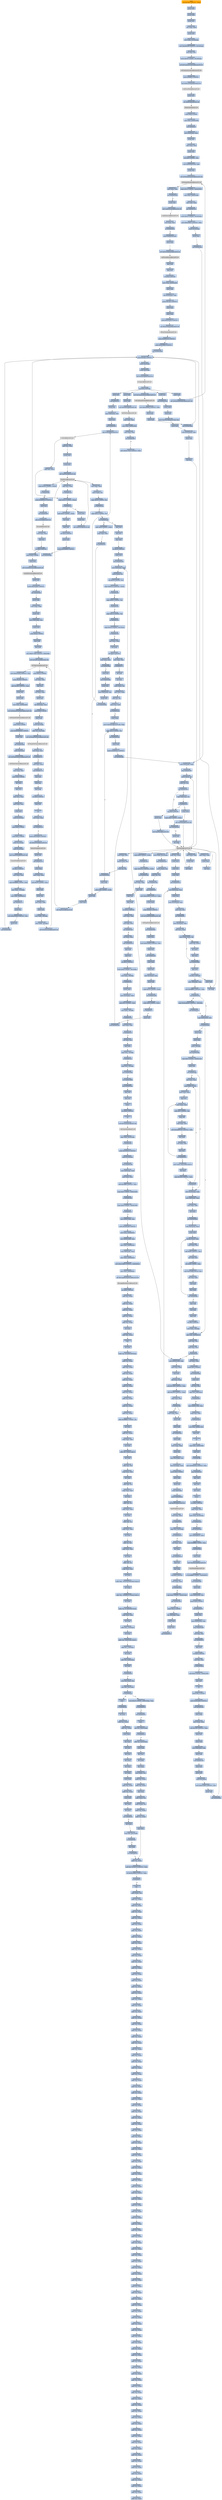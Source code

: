 digraph G {
node[shape=rectangle,style=filled,fillcolor=lightsteelblue,color=lightsteelblue]
bgcolor="transparent"
a0x004030cbsubl_0x180UINT32_esp[label="start\nsubl $0x180<UINT32>, %esp",color="lightgrey",fillcolor="orange"];
a0x004030d1pushl_ebx[label="0x004030d1\npushl %ebx"];
a0x004030d2pushl_ebp[label="0x004030d2\npushl %ebp"];
a0x004030d3pushl_esi[label="0x004030d3\npushl %esi"];
a0x004030d4xorl_ebx_ebx[label="0x004030d4\nxorl %ebx, %ebx"];
a0x004030d6pushl_edi[label="0x004030d6\npushl %edi"];
a0x004030d7movl_ebx_0x18esp_[label="0x004030d7\nmovl %ebx, 0x18(%esp)"];
a0x004030dbmovl_0x409160UINT32_0x10esp_[label="0x004030db\nmovl $0x409160<UINT32>, 0x10(%esp)"];
a0x004030e3xorl_esi_esi[label="0x004030e3\nxorl %esi, %esi"];
a0x004030e5movb_0x20UINT8_0x14esp_[label="0x004030e5\nmovb $0x20<UINT8>, 0x14(%esp)"];
a0x004030eacall_InitCommonControls_comctl32_dll[label="0x004030ea\ncall InitCommonControls@comctl32.dll"];
InitCommonControls_comctl32_dll[label="InitCommonControls@comctl32.dll",color="lightgrey",fillcolor="lightgrey"];
a0x004030f0pushl_0x8001UINT32[label="0x004030f0\npushl $0x8001<UINT32>"];
a0x004030f5call_SetErrorMode_kernel32_dll[label="0x004030f5\ncall SetErrorMode@kernel32.dll"];
SetErrorMode_kernel32_dll[label="SetErrorMode@kernel32.dll",color="lightgrey",fillcolor="lightgrey"];
a0x004030fbpushl_ebx[label="0x004030fb\npushl %ebx"];
a0x004030fccall_OleInitialize_ole32_dll[label="0x004030fc\ncall OleInitialize@ole32.dll"];
OleInitialize_ole32_dll[label="OleInitialize@ole32.dll",color="lightgrey",fillcolor="lightgrey"];
a0x00403102pushl_0x8UINT8[label="0x00403102\npushl $0x8<UINT8>"];
a0x00403104movl_eax_0x00423f38[label="0x00403104\nmovl %eax, 0x00423f38"];
a0x00403109call_0x00405cff[label="0x00403109\ncall 0x00405cff"];
a0x00405cffmovl_0x4esp__eax[label="0x00405cff\nmovl 0x4(%esp), %eax"];
a0x00405d03pushl_esi[label="0x00405d03\npushl %esi"];
a0x00405d04movl_eax_esi[label="0x00405d04\nmovl %eax, %esi"];
a0x00405d06pushl_edi[label="0x00405d06\npushl %edi"];
a0x00405d07shll_0x3UINT8_esi[label="0x00405d07\nshll $0x3<UINT8>, %esi"];
a0x00405d0amovl_0x409200esi__edi[label="0x00405d0a\nmovl 0x409200(%esi), %edi"];
a0x00405d10pushl_edi[label="0x00405d10\npushl %edi"];
a0x00405d11call_GetModuleHandleA_kernel32_dll[label="0x00405d11\ncall GetModuleHandleA@kernel32.dll"];
GetModuleHandleA_kernel32_dll[label="GetModuleHandleA@kernel32.dll",color="lightgrey",fillcolor="lightgrey"];
a0x00405d17testl_eax_eax[label="0x00405d17\ntestl %eax, %eax"];
a0x00405d19jne_0x00405d26[label="0x00405d19\njne 0x00405d26"];
a0x00405d1bpushl_edi[label="0x00405d1b\npushl %edi"];
a0x00405d1ccall_LoadLibraryA_kernel32_dll[label="0x00405d1c\ncall LoadLibraryA@kernel32.dll"];
LoadLibraryA_kernel32_dll[label="LoadLibraryA@kernel32.dll",color="lightgrey",fillcolor="lightgrey"];
a0x00405d22testl_eax_eax[label="0x00405d22\ntestl %eax, %eax"];
a0x00405d24je_0x00405d33[label="0x00405d24\nje 0x00405d33"];
a0x00405d26pushl_0x409204esi_[label="0x00405d26\npushl 0x409204(%esi)"];
a0x00405d2cpushl_eax[label="0x00405d2c\npushl %eax"];
a0x00405d2dcall_GetProcAddress_kernel32_dll[label="0x00405d2d\ncall GetProcAddress@kernel32.dll"];
GetProcAddress_kernel32_dll[label="GetProcAddress@kernel32.dll",color="lightgrey",fillcolor="lightgrey"];
a0x00405d33popl_edi[label="0x00405d33\npopl %edi"];
a0x00405d34popl_esi[label="0x00405d34\npopl %esi"];
a0x00405d35ret_0x4UINT16[label="0x00405d35\nret $0x4<UINT16>"];
a0x0040310emovl_eax_0x00423e84[label="0x0040310e\nmovl %eax, 0x00423e84"];
a0x00403113pushl_ebx[label="0x00403113\npushl %ebx"];
a0x00403114leal_0x34esp__eax[label="0x00403114\nleal 0x34(%esp), %eax"];
a0x00403118pushl_0x160UINT32[label="0x00403118\npushl $0x160<UINT32>"];
a0x0040311dpushl_eax[label="0x0040311d\npushl %eax"];
a0x0040311epushl_ebx[label="0x0040311e\npushl %ebx"];
a0x0040311fpushl_0x41f430UINT32[label="0x0040311f\npushl $0x41f430<UINT32>"];
a0x00403124call_SHGetFileInfoA_shell32_dll[label="0x00403124\ncall SHGetFileInfoA@shell32.dll"];
SHGetFileInfoA_shell32_dll[label="SHGetFileInfoA@shell32.dll",color="lightgrey",fillcolor="lightgrey"];
a0x0040312apushl_0x409154UINT32[label="0x0040312a\npushl $0x409154<UINT32>"];
a0x0040312fpushl_0x423680UINT32[label="0x0040312f\npushl $0x423680<UINT32>"];
a0x00403134call_0x004059dd[label="0x00403134\ncall 0x004059dd"];
a0x004059ddpushl_0x400UINT32[label="0x004059dd\npushl $0x400<UINT32>"];
a0x004059e2pushl_0xcesp_[label="0x004059e2\npushl 0xc(%esp)"];
a0x004059e6pushl_0xcesp_[label="0x004059e6\npushl 0xc(%esp)"];
a0x004059eacall_lstrcpynA_kernel32_dll[label="0x004059ea\ncall lstrcpynA@kernel32.dll"];
lstrcpynA_kernel32_dll[label="lstrcpynA@kernel32.dll",color="lightgrey",fillcolor="lightgrey"];
a0x004059f0ret_0x8UINT16[label="0x004059f0\nret $0x8<UINT16>"];
a0x00403139call_GetCommandLineA_kernel32_dll[label="0x00403139\ncall GetCommandLineA@kernel32.dll"];
GetCommandLineA_kernel32_dll[label="GetCommandLineA@kernel32.dll",color="lightgrey",fillcolor="lightgrey"];
a0x0040313fmovl_0x429000UINT32_edi[label="0x0040313f\nmovl $0x429000<UINT32>, %edi"];
a0x00403144pushl_eax[label="0x00403144\npushl %eax"];
a0x00403145pushl_edi[label="0x00403145\npushl %edi"];
a0x00403146call_0x004059dd[label="0x00403146\ncall 0x004059dd"];
a0x0040314bpushl_ebx[label="0x0040314b\npushl %ebx"];
a0x0040314ccall_GetModuleHandleA_kernel32_dll[label="0x0040314c\ncall GetModuleHandleA@kernel32.dll"];
a0x00403152cmpb_0x22UINT8_0x00429000[label="0x00403152\ncmpb $0x22<UINT8>, 0x00429000"];
a0x00403159movl_eax_0x00423e80[label="0x00403159\nmovl %eax, 0x00423e80"];
a0x0040315emovl_edi_eax[label="0x0040315e\nmovl %edi, %eax"];
a0x00403160jne_0x0040316c[label="0x00403160\njne 0x0040316c"];
a0x00403162movb_0x22UINT8_0x14esp_[label="0x00403162\nmovb $0x22<UINT8>, 0x14(%esp)"];
a0x00403167movl_0x429001UINT32_eax[label="0x00403167\nmovl $0x429001<UINT32>, %eax"];
a0x0040316cpushl_0x14esp_[label="0x0040316c\npushl 0x14(%esp)"];
a0x00403170pushl_eax[label="0x00403170\npushl %eax"];
a0x00403171call_0x004054fb[label="0x00403171\ncall 0x004054fb"];
a0x004054fbmovl_0x4esp__eax[label="0x004054fb\nmovl 0x4(%esp), %eax"];
a0x004054ffjmp_0x0040550e[label="0x004054ff\njmp 0x0040550e"];
a0x0040550emovb_eax__cl[label="0x0040550e\nmovb (%eax), %cl"];
a0x00405510testb_cl_cl[label="0x00405510\ntestb %cl, %cl"];
a0x00405512jne_0x00405501[label="0x00405512\njne 0x00405501"];
a0x00405501cmpb_0x8esp__cl[label="0x00405501\ncmpb 0x8(%esp), %cl"];
a0x00405505je_0x00405514[label="0x00405505\nje 0x00405514"];
a0x00405507pushl_eax[label="0x00405507\npushl %eax"];
a0x00405508call_CharNextA_user32_dll[label="0x00405508\ncall CharNextA@user32.dll"];
CharNextA_user32_dll[label="CharNextA@user32.dll",color="lightgrey",fillcolor="lightgrey"];
a0x00405514ret_0x8UINT16[label="0x00405514\nret $0x8<UINT16>"];
a0x00403176pushl_eax[label="0x00403176\npushl %eax"];
a0x00403177call_CharNextA_user32_dll[label="0x00403177\ncall CharNextA@user32.dll"];
a0x0040317dmovl_eax_0x1cesp_[label="0x0040317d\nmovl %eax, 0x1c(%esp)"];
a0x00403181jmp_0x004031e6[label="0x00403181\njmp 0x004031e6"];
a0x004031e6movb_eax__cl[label="0x004031e6\nmovb (%eax), %cl"];
a0x004031e8cmpb_bl_cl[label="0x004031e8\ncmpb %bl, %cl"];
a0x004031eajne_0x00403183[label="0x004031ea\njne 0x00403183"];
a0x004031ecjmp_0x004031ff[label="0x004031ec\njmp 0x004031ff"];
a0x004031ffmovl_0x42a400UINT32_ebp[label="0x004031ff\nmovl $0x42a400<UINT32>, %ebp"];
a0x00403204pushl_ebp[label="0x00403204\npushl %ebp"];
a0x00403205pushl_0x400UINT32[label="0x00403205\npushl $0x400<UINT32>"];
a0x0040320acall_GetTempPathA_kernel32_dll[label="0x0040320a\ncall GetTempPathA@kernel32.dll"];
GetTempPathA_kernel32_dll[label="GetTempPathA@kernel32.dll",color="lightgrey",fillcolor="lightgrey"];
a0x00403210call_0x00403097[label="0x00403210\ncall 0x00403097"];
a0x00403097pushl_esi[label="0x00403097\npushl %esi"];
a0x00403098movl_0x42a400UINT32_esi[label="0x00403098\nmovl $0x42a400<UINT32>, %esi"];
a0x0040309dpushl_esi[label="0x0040309d\npushl %esi"];
a0x0040309ecall_0x00405c3f[label="0x0040309e\ncall 0x00405c3f"];
a0x00405c3fpushl_ebx[label="0x00405c3f\npushl %ebx"];
a0x00405c40pushl_esi[label="0x00405c40\npushl %esi"];
a0x00405c41movl_0xcesp__esi[label="0x00405c41\nmovl 0xc(%esp), %esi"];
a0x00405c45pushl_edi[label="0x00405c45\npushl %edi"];
a0x00405c46cmpb_0x5cUINT8_esi_[label="0x00405c46\ncmpb $0x5c<UINT8>, (%esi)"];
a0x00405c49jne_0x00405c60[label="0x00405c49\njne 0x00405c60"];
a0x00405c60cmpb_0x0UINT8_esi_[label="0x00405c60\ncmpb $0x0<UINT8>, (%esi)"];
a0x00405c63je_0x00405c71[label="0x00405c63\nje 0x00405c71"];
a0x00405c65pushl_esi[label="0x00405c65\npushl %esi"];
a0x00405c66call_0x0040553d[label="0x00405c66\ncall 0x0040553d"];
a0x0040553dmovl_0x4esp__ecx[label="0x0040553d\nmovl 0x4(%esp), %ecx"];
a0x00405541movb_ecx__al[label="0x00405541\nmovb (%ecx), %al"];
a0x00405543orb_0x20UINT8_al[label="0x00405543\norb $0x20<UINT8>, %al"];
a0x00405545cmpw_0x5c5cUINT16_ecx_[label="0x00405545\ncmpw $0x5c5c<UINT16>, (%ecx)"];
a0x0040554aje_0x0040555e[label="0x0040554a\nje 0x0040555e"];
a0x0040554ccmpb_0x61UINT8_al[label="0x0040554c\ncmpb $0x61<UINT8>, %al"];
a0x0040554ejl_0x0040555a[label="0x0040554e\njl 0x0040555a"];
a0x00405550cmpb_0x7aUINT8_al[label="0x00405550\ncmpb $0x7a<UINT8>, %al"];
a0x00405552jg_0x0040555a[label="0x00405552\njg 0x0040555a"];
a0x00405554cmpb_0x3aUINT8_0x1ecx_[label="0x00405554\ncmpb $0x3a<UINT8>, 0x1(%ecx)"];
a0x00405558je_0x0040555e[label="0x00405558\nje 0x0040555e"];
a0x0040555exorl_eax_eax[label="0x0040555e\nxorl %eax, %eax"];
a0x00405560incl_eax[label="0x00405560\nincl %eax"];
a0x00405561ret_0x4UINT16[label="0x00405561\nret $0x4<UINT16>"];
a0x00405c6btestl_eax_eax[label="0x00405c6b\ntestl %eax, %eax"];
a0x00405c6dje_0x00405c71[label="0x00405c6d\nje 0x00405c71"];
a0x00405c6fincl_esi[label="0x00405c6f\nincl %esi"];
a0x00405c70incl_esi[label="0x00405c70\nincl %esi"];
a0x00405c71movb_esi__al[label="0x00405c71\nmovb (%esi), %al"];
a0x00405c73movl_esi_ebx[label="0x00405c73\nmovl %esi, %ebx"];
a0x00405c75testb_al_al[label="0x00405c75\ntestb %al, %al"];
a0x00405c77movl_esi_edi[label="0x00405c77\nmovl %esi, %edi"];
a0x00405c79je_0x00405cb4[label="0x00405c79\nje 0x00405cb4"];
a0x00405c7bpushl_ebp[label="0x00405c7b\npushl %ebp"];
a0x00405c7cmovl_CharNextA_user32_dll_ebp[label="0x00405c7c\nmovl CharNextA@user32.dll, %ebp"];
a0x00405c82cmpb_0x1fUINT8_al[label="0x00405c82\ncmpb $0x1f<UINT8>, %al"];
a0x00405c84jbe_0x00405ca8[label="0x00405c84\njbe 0x00405ca8"];
a0x00405c86pushl_eax[label="0x00405c86\npushl %eax"];
a0x00405c87pushl_0x40933cUINT32[label="0x00405c87\npushl $0x40933c<UINT32>"];
a0x00405c8ccall_0x004054fb[label="0x00405c8c\ncall 0x004054fb"];
a0x00405c91cmpb_0x0UINT8_eax_[label="0x00405c91\ncmpb $0x0<UINT8>, (%eax)"];
a0x00405c94jne_0x00405ca8[label="0x00405c94\njne 0x00405ca8"];
a0x00405c96pushl_esi[label="0x00405c96\npushl %esi"];
a0x00405c97call_ebp[label="0x00405c97\ncall %ebp"];
a0x00405c99subl_esi_eax[label="0x00405c99\nsubl %esi, %eax"];
a0x00405c9bpushl_eax[label="0x00405c9b\npushl %eax"];
a0x00405c9cpushl_esi[label="0x00405c9c\npushl %esi"];
a0x00405c9dpushl_edi[label="0x00405c9d\npushl %edi"];
a0x00405c9ecall_0x00405675[label="0x00405c9e\ncall 0x00405675"];
a0x00405675movl_0x4esp__ecx[label="0x00405675\nmovl 0x4(%esp), %ecx"];
a0x00405679pushl_esi[label="0x00405679\npushl %esi"];
a0x0040567amovl_0x10esp__esi[label="0x0040567a\nmovl 0x10(%esp), %esi"];
a0x0040567etestl_esi_esi[label="0x0040567e\ntestl %esi, %esi"];
a0x00405680jle_0x00405691[label="0x00405680\njle 0x00405691"];
a0x00405682movl_0xcesp__eax[label="0x00405682\nmovl 0xc(%esp), %eax"];
a0x00405686subl_ecx_eax[label="0x00405686\nsubl %ecx, %eax"];
a0x00405688movb_eaxecx__dl[label="0x00405688\nmovb (%eax,%ecx), %dl"];
a0x0040568bmovb_dl_ecx_[label="0x0040568b\nmovb %dl, (%ecx)"];
a0x0040568dincl_ecx[label="0x0040568d\nincl %ecx"];
a0x0040568edecl_esi[label="0x0040568e\ndecl %esi"];
a0x0040568fjne_0x00405688[label="0x0040568f\njne 0x00405688"];
a0x00405691popl_esi[label="0x00405691\npopl %esi"];
a0x00405692ret_0xcUINT16[label="0x00405692\nret $0xc<UINT16>"];
a0x00405ca3pushl_edi[label="0x00405ca3\npushl %edi"];
a0x00405ca4call_ebp[label="0x00405ca4\ncall %ebp"];
a0x00405ca6movl_eax_edi[label="0x00405ca6\nmovl %eax, %edi"];
a0x00405ca8pushl_esi[label="0x00405ca8\npushl %esi"];
a0x00405ca9call_ebp[label="0x00405ca9\ncall %ebp"];
a0x00405cabmovl_eax_esi[label="0x00405cab\nmovl %eax, %esi"];
a0x00405cadmovb_esi__al[label="0x00405cad\nmovb (%esi), %al"];
a0x00405caftestb_al_al[label="0x00405caf\ntestb %al, %al"];
a0x00405cb1jne_0x00405c82[label="0x00405cb1\njne 0x00405c82"];
a0x00405cb3popl_ebp[label="0x00405cb3\npopl %ebp"];
a0x00405cb4andb_0x0UINT8_edi_[label="0x00405cb4\nandb $0x0<UINT8>, (%edi)"];
a0x00405cb7pushl_edi[label="0x00405cb7\npushl %edi"];
a0x00405cb8pushl_ebx[label="0x00405cb8\npushl %ebx"];
a0x00405cb9call_CharPrevA_user32_dll[label="0x00405cb9\ncall CharPrevA@user32.dll"];
CharPrevA_user32_dll[label="CharPrevA@user32.dll",color="lightgrey",fillcolor="lightgrey"];
a0x00405cbfmovl_eax_edi[label="0x00405cbf\nmovl %eax, %edi"];
a0x00405cc1movb_edi__al[label="0x00405cc1\nmovb (%edi), %al"];
a0x00405cc3cmpb_0x20UINT8_al[label="0x00405cc3\ncmpb $0x20<UINT8>, %al"];
a0x00405cc5je_0x00405ccb[label="0x00405cc5\nje 0x00405ccb"];
a0x00405cc7cmpb_0x5cUINT8_al[label="0x00405cc7\ncmpb $0x5c<UINT8>, %al"];
a0x00405cc9jne_0x00405cd2[label="0x00405cc9\njne 0x00405cd2"];
a0x00405ccbandb_0x0UINT8_edi_[label="0x00405ccb\nandb $0x0<UINT8>, (%edi)"];
a0x00405ccecmpl_edi_ebx[label="0x00405cce\ncmpl %edi, %ebx"];
a0x00405cd0jb_0x00405cb7[label="0x00405cd0\njb 0x00405cb7"];
a0x00405cd2popl_edi[label="0x00405cd2\npopl %edi"];
a0x00405cd3popl_esi[label="0x00405cd3\npopl %esi"];
a0x00405cd4popl_ebx[label="0x00405cd4\npopl %ebx"];
a0x00405cd5ret_0x4UINT16[label="0x00405cd5\nret $0x4<UINT16>"];
a0x004030a3pushl_esi[label="0x004030a3\npushl %esi"];
a0x004030a4call_0x0040553d[label="0x004030a4\ncall 0x0040553d"];
a0x004030a9testl_eax_eax[label="0x004030a9\ntestl %eax, %eax"];
a0x004030abjne_0x004030af[label="0x004030ab\njne 0x004030af"];
a0x004030afpushl_esi[label="0x004030af\npushl %esi"];
a0x004030b0call_0x004054d0[label="0x004030b0\ncall 0x004054d0"];
a0x004054d0pushl_esi[label="0x004054d0\npushl %esi"];
a0x004054d1movl_0x8esp__esi[label="0x004054d1\nmovl 0x8(%esp), %esi"];
a0x004054d5pushl_esi[label="0x004054d5\npushl %esi"];
a0x004054d6call_0x004059f3[label="0x004054d6\ncall 0x004059f3"];
a0x004059f3jmp_lstrlenA_kernel32_dll[label="0x004059f3\njmp lstrlenA@kernel32.dll"];
lstrlenA_kernel32_dll[label="lstrlenA@kernel32.dll",color="lightgrey",fillcolor="lightgrey"];
a0x004054dbaddl_esi_eax[label="0x004054db\naddl %esi, %eax"];
a0x004054ddpushl_eax[label="0x004054dd\npushl %eax"];
a0x004054depushl_esi[label="0x004054de\npushl %esi"];
a0x004054dfcall_CharPrevA_user32_dll[label="0x004054df\ncall CharPrevA@user32.dll"];
a0x004054e5cmpb_0x5cUINT8_eax_[label="0x004054e5\ncmpb $0x5c<UINT8>, (%eax)"];
a0x004054e8je_0x004054f5[label="0x004054e8\nje 0x004054f5"];
a0x004054eapushl_0x409010UINT32[label="0x004054ea\npushl $0x409010<UINT32>"];
a0x004054efpushl_esi[label="0x004054ef\npushl %esi"];
a0x004054f0call_0x004059f9[label="0x004054f0\ncall 0x004059f9"];
a0x004059f9jmp_lstrcatA_kernel32_dll[label="0x004059f9\njmp lstrcatA@kernel32.dll"];
lstrcatA_kernel32_dll[label="lstrcatA@kernel32.dll",color="lightgrey",fillcolor="lightgrey"];
a0x004054f5movl_esi_eax[label="0x004054f5\nmovl %esi, %eax"];
a0x004054f7popl_esi[label="0x004054f7\npopl %esi"];
a0x004054f8ret_0x4UINT16[label="0x004054f8\nret $0x4<UINT16>"];
a0x004030b5pushl_0x0UINT8[label="0x004030b5\npushl $0x0<UINT8>"];
a0x004030b7pushl_esi[label="0x004030b7\npushl %esi"];
a0x004030b8call_CreateDirectoryA_kernel32_dll[label="0x004030b8\ncall CreateDirectoryA@kernel32.dll"];
CreateDirectoryA_kernel32_dll[label="CreateDirectoryA@kernel32.dll",color="lightgrey",fillcolor="lightgrey"];
a0x004030bepushl_esi[label="0x004030be\npushl %esi"];
a0x004030bfpushl_0x42a000UINT32[label="0x004030bf\npushl $0x42a000<UINT32>"];
a0x004030c4call_0x004056e3[label="0x004030c4\ncall 0x004056e3"];
a0x004056e3pushl_ebp[label="0x004056e3\npushl %ebp"];
a0x004056e4movl_esp_ebp[label="0x004056e4\nmovl %esp, %ebp"];
a0x004056e6pushl_esi[label="0x004056e6\npushl %esi"];
a0x004056e7movl_0x8ebp__esi[label="0x004056e7\nmovl 0x8(%ebp), %esi"];
a0x004056eapushl_edi[label="0x004056ea\npushl %edi"];
a0x004056ebpushl_0x64UINT8[label="0x004056eb\npushl $0x64<UINT8>"];
a0x004056edpopl_edi[label="0x004056ed\npopl %edi"];
a0x004056eedecl_edi[label="0x004056ee\ndecl %edi"];
a0x004056efmovl_0x61736eUINT32_0x8ebp_[label="0x004056ef\nmovl $0x61736e<UINT32>, 0x8(%ebp)"];
a0x004056f6call_GetTickCount_kernel32_dll[label="0x004056f6\ncall GetTickCount@kernel32.dll"];
GetTickCount_kernel32_dll[label="GetTickCount@kernel32.dll",color="lightgrey",fillcolor="lightgrey"];
a0x004056fcpushl_0x1aUINT8[label="0x004056fc\npushl $0x1a<UINT8>"];
a0x004056fexorl_edx_edx[label="0x004056fe\nxorl %edx, %edx"];
a0x00405700popl_ecx[label="0x00405700\npopl %ecx"];
a0x00405701divl_ecx_eax[label="0x00405701\ndivl %ecx, %eax"];
a0x00405703pushl_esi[label="0x00405703\npushl %esi"];
a0x00405704leal_0x8ebp__eax[label="0x00405704\nleal 0x8(%ebp), %eax"];
a0x00405707pushl_0x0UINT8[label="0x00405707\npushl $0x0<UINT8>"];
a0x00405709pushl_eax[label="0x00405709\npushl %eax"];
a0x0040570apushl_0xcebp_[label="0x0040570a\npushl 0xc(%ebp)"];
a0x0040570daddb_dl_0xaebp_[label="0x0040570d\naddb %dl, 0xa(%ebp)"];
a0x00405710call_GetTempFileNameA_kernel32_dll[label="0x00405710\ncall GetTempFileNameA@kernel32.dll"];
GetTempFileNameA_kernel32_dll[label="GetTempFileNameA@kernel32.dll",color="lightgrey",fillcolor="lightgrey"];
a0x00405716testl_eax_eax[label="0x00405716\ntestl %eax, %eax"];
a0x00405718jne_0x00405727[label="0x00405718\njne 0x00405727"];
a0x00405727movl_esi_eax[label="0x00405727\nmovl %esi, %eax"];
a0x00405729jmp_0x00405721[label="0x00405729\njmp 0x00405721"];
a0x00405721popl_edi[label="0x00405721\npopl %edi"];
a0x00405722popl_esi[label="0x00405722\npopl %esi"];
a0x00405723popl_ebp[label="0x00405723\npopl %ebp"];
a0x00405724ret_0x8UINT16[label="0x00405724\nret $0x8<UINT16>"];
a0x004030c9popl_esi[label="0x004030c9\npopl %esi"];
a0x004030caret[label="0x004030ca\nret"];
a0x00403215testl_eax_eax[label="0x00403215\ntestl %eax, %eax"];
a0x00403217jne_0x00403239[label="0x00403217\njne 0x00403239"];
a0x00403239pushl_0x42a000UINT32[label="0x00403239\npushl $0x42a000<UINT32>"];
a0x0040323ecall_DeleteFileA_kernel32_dll[label="0x0040323e\ncall DeleteFileA@kernel32.dll"];
DeleteFileA_kernel32_dll[label="DeleteFileA@kernel32.dll",color="lightgrey",fillcolor="lightgrey"];
a0x00403244pushl_esi[label="0x00403244\npushl %esi"];
a0x00403245call_0x00402c22[label="0x00403245\ncall 0x00402c22"];
a0x00402c22pushl_ebp[label="0x00402c22\npushl %ebp"];
a0x00402c23movl_esp_ebp[label="0x00402c23\nmovl %esp, %ebp"];
a0x00402c25subl_0x28UINT8_esp[label="0x00402c25\nsubl $0x28<UINT8>, %esp"];
a0x00402c28pushl_ebx[label="0x00402c28\npushl %ebx"];
a0x00402c29pushl_esi[label="0x00402c29\npushl %esi"];
a0x00402c2axorl_ebx_ebx[label="0x00402c2a\nxorl %ebx, %ebx"];
a0x00402c2cpushl_edi[label="0x00402c2c\npushl %edi"];
a0x00402c2dmovl_ebx__8ebp_[label="0x00402c2d\nmovl %ebx, -8(%ebp)"];
a0x00402c30movl_ebx__4ebp_[label="0x00402c30\nmovl %ebx, -4(%ebp)"];
a0x00402c33call_GetTickCount_kernel32_dll[label="0x00402c33\ncall GetTickCount@kernel32.dll"];
a0x00402c39movl_0x42ac00UINT32_esi[label="0x00402c39\nmovl $0x42ac00<UINT32>, %esi"];
a0x00402c3epushl_0x400UINT32[label="0x00402c3e\npushl $0x400<UINT32>"];
a0x00402c43addl_0x3e8UINT32_eax[label="0x00402c43\naddl $0x3e8<UINT32>, %eax"];
a0x00402c48pushl_esi[label="0x00402c48\npushl %esi"];
a0x00402c49pushl_ebx[label="0x00402c49\npushl %ebx"];
a0x00402c4amovl_eax_0x00423e8c[label="0x00402c4a\nmovl %eax, 0x00423e8c"];
a0x00402c4fcall_GetModuleFileNameA_kernel32_dll[label="0x00402c4f\ncall GetModuleFileNameA@kernel32.dll"];
GetModuleFileNameA_kernel32_dll[label="GetModuleFileNameA@kernel32.dll",color="lightgrey",fillcolor="lightgrey"];
a0x00402c55pushl_0x3UINT8[label="0x00402c55\npushl $0x3<UINT8>"];
a0x00402c57pushl_0x80000000UINT32[label="0x00402c57\npushl $0x80000000<UINT32>"];
a0x00402c5cpushl_esi[label="0x00402c5c\npushl %esi"];
a0x00402c5dcall_0x004056b4[label="0x00402c5d\ncall 0x004056b4"];
a0x004056b4pushl_0x4esp_[label="0x004056b4\npushl 0x4(%esp)"];
a0x004056b8call_GetFileAttributesA_kernel32_dll[label="0x004056b8\ncall GetFileAttributesA@kernel32.dll"];
GetFileAttributesA_kernel32_dll[label="GetFileAttributesA@kernel32.dll",color="lightgrey",fillcolor="lightgrey"];
a0x004056bemovl_eax_ecx[label="0x004056be\nmovl %eax, %ecx"];
a0x004056c0pushl_0x0UINT8[label="0x004056c0\npushl $0x0<UINT8>"];
a0x004056c2incl_ecx[label="0x004056c2\nincl %ecx"];
a0x004056c3negl_ecx[label="0x004056c3\nnegl %ecx"];
a0x004056c5sbbl_ecx_ecx[label="0x004056c5\nsbbl %ecx, %ecx"];
a0x004056c7andl_eax_ecx[label="0x004056c7\nandl %eax, %ecx"];
a0x004056c9pushl_ecx[label="0x004056c9\npushl %ecx"];
a0x004056capushl_0x14esp_[label="0x004056ca\npushl 0x14(%esp)"];
a0x004056cepushl_0x0UINT8[label="0x004056ce\npushl $0x0<UINT8>"];
a0x004056d0pushl_0x1UINT8[label="0x004056d0\npushl $0x1<UINT8>"];
a0x004056d2pushl_0x1cesp_[label="0x004056d2\npushl 0x1c(%esp)"];
a0x004056d6pushl_0x1cesp_[label="0x004056d6\npushl 0x1c(%esp)"];
a0x004056dacall_CreateFileA_kernel32_dll[label="0x004056da\ncall CreateFileA@kernel32.dll"];
CreateFileA_kernel32_dll[label="CreateFileA@kernel32.dll",color="lightgrey",fillcolor="lightgrey"];
a0x004056e0ret_0xcUINT16[label="0x004056e0\nret $0xc<UINT16>"];
a0x00402c62movl_eax_edi[label="0x00402c62\nmovl %eax, %edi"];
a0x00402c64cmpl_0xffffffffUINT8_edi[label="0x00402c64\ncmpl $0xffffffff<UINT8>, %edi"];
a0x00402c67movl_edi__12ebp_[label="0x00402c67\nmovl %edi, -12(%ebp)"];
a0x00402c6amovl_edi_0x00409014[label="0x00402c6a\nmovl %edi, 0x00409014"];
a0x00402c70jne_0x00402c7c[label="0x00402c70\njne 0x00402c7c"];
a0x00402c7cpushl_esi[label="0x00402c7c\npushl %esi"];
a0x00402c7dmovl_0x429c00UINT32_esi[label="0x00402c7d\nmovl $0x429c00<UINT32>, %esi"];
a0x00402c82pushl_esi[label="0x00402c82\npushl %esi"];
a0x00402c83call_0x004059dd[label="0x00402c83\ncall 0x004059dd"];
a0x00402c88pushl_esi[label="0x00402c88\npushl %esi"];
a0x00402c89call_0x00405517[label="0x00402c89\ncall 0x00405517"];
a0x00405517pushl_esi[label="0x00405517\npushl %esi"];
a0x00405518movl_0x8esp__esi[label="0x00405518\nmovl 0x8(%esp), %esi"];
a0x0040551cpushl_esi[label="0x0040551c\npushl %esi"];
a0x0040551dcall_0x004059f3[label="0x0040551d\ncall 0x004059f3"];
a0x00405522addl_esi_eax[label="0x00405522\naddl %esi, %eax"];
a0x00405524cmpb_0x5cUINT8_eax_[label="0x00405524\ncmpb $0x5c<UINT8>, (%eax)"];
a0x00405527je_0x00405535[label="0x00405527\nje 0x00405535"];
a0x00405529pushl_eax[label="0x00405529\npushl %eax"];
a0x0040552apushl_esi[label="0x0040552a\npushl %esi"];
a0x0040552bcall_CharPrevA_user32_dll[label="0x0040552b\ncall CharPrevA@user32.dll"];
a0x00405531cmpl_esi_eax[label="0x00405531\ncmpl %esi, %eax"];
a0x00405533ja_0x00405524[label="0x00405533\nja 0x00405524"];
a0x00405535andb_0x0UINT8_eax_[label="0x00405535\nandb $0x0<UINT8>, (%eax)"];
a0x00405538incl_eax[label="0x00405538\nincl %eax"];
a0x00405539popl_esi[label="0x00405539\npopl %esi"];
a0x0040553aret_0x4UINT16[label="0x0040553a\nret $0x4<UINT16>"];
a0x00402c8epushl_eax[label="0x00402c8e\npushl %eax"];
a0x00402c8fpushl_0x42b000UINT32[label="0x00402c8f\npushl $0x42b000<UINT32>"];
a0x00402c94call_0x004059dd[label="0x00402c94\ncall 0x004059dd"];
a0x00402c99pushl_ebx[label="0x00402c99\npushl %ebx"];
a0x00402c9apushl_edi[label="0x00402c9a\npushl %edi"];
a0x00402c9bcall_GetFileSize_kernel32_dll[label="0x00402c9b\ncall GetFileSize@kernel32.dll"];
GetFileSize_kernel32_dll[label="GetFileSize@kernel32.dll",color="lightgrey",fillcolor="lightgrey"];
a0x00402ca1cmpl_ebx_eax[label="0x00402ca1\ncmpl %ebx, %eax"];
a0x00402ca3movl_eax_0x0041f028[label="0x00402ca3\nmovl %eax, 0x0041f028"];
a0x00402ca8movl_eax_esi[label="0x00402ca8\nmovl %eax, %esi"];
a0x00402caajle_0x00402d97[label="0x00402caa\njle 0x00402d97"];
a0x00402cb0movl_0x417028UINT32_ebx[label="0x00402cb0\nmovl $0x417028<UINT32>, %ebx"];
a0x00402cb5movl_0x00423e94_eax[label="0x00402cb5\nmovl 0x00423e94, %eax"];
a0x00402cbamovl_esi_edi[label="0x00402cba\nmovl %esi, %edi"];
a0x00402cbcnegl_eax[label="0x00402cbc\nnegl %eax"];
a0x00402cbesbbl_eax_eax[label="0x00402cbe\nsbbl %eax, %eax"];
a0x00402cc0andl_0x7e00UINT32_eax[label="0x00402cc0\nandl $0x7e00<UINT32>, %eax"];
a0x00402cc5addl_0x200UINT32_eax[label="0x00402cc5\naddl $0x200<UINT32>, %eax"];
a0x00402ccacmpl_eax_esi[label="0x00402cca\ncmpl %eax, %esi"];
a0x00402cccjl_0x00402cd0[label="0x00402ccc\njl 0x00402cd0"];
a0x00402ccemovl_eax_edi[label="0x00402cce\nmovl %eax, %edi"];
a0x00402cd0pushl_edi[label="0x00402cd0\npushl %edi"];
a0x00402cd1pushl_ebx[label="0x00402cd1\npushl %ebx"];
a0x00402cd2call_0x0040304e[label="0x00402cd2\ncall 0x0040304e"];
a0x0040304epushl_ebp[label="0x0040304e\npushl %ebp"];
a0x0040304fmovl_esp_ebp[label="0x0040304f\nmovl %esp, %ebp"];
a0x00403051pushl_esi[label="0x00403051\npushl %esi"];
a0x00403052movl_0xcebp__esi[label="0x00403052\nmovl 0xc(%ebp), %esi"];
a0x00403055leal_0xcebp__eax[label="0x00403055\nleal 0xc(%ebp), %eax"];
a0x00403058pushl_0x0UINT8[label="0x00403058\npushl $0x0<UINT8>"];
a0x0040305apushl_eax[label="0x0040305a\npushl %eax"];
a0x0040305bpushl_esi[label="0x0040305b\npushl %esi"];
a0x0040305cpushl_0x8ebp_[label="0x0040305c\npushl 0x8(%ebp)"];
a0x0040305fpushl_0x00409014[label="0x0040305f\npushl 0x00409014"];
a0x00403065call_ReadFile_kernel32_dll[label="0x00403065\ncall ReadFile@kernel32.dll"];
ReadFile_kernel32_dll[label="ReadFile@kernel32.dll",color="lightgrey",fillcolor="lightgrey"];
a0x0040306btestl_eax_eax[label="0x0040306b\ntestl %eax, %eax"];
a0x0040306dje_0x00403079[label="0x0040306d\nje 0x00403079"];
a0x0040306fcmpl_esi_0xcebp_[label="0x0040306f\ncmpl %esi, 0xc(%ebp)"];
a0x00403072jne_0x00403079[label="0x00403072\njne 0x00403079"];
a0x00403074xorl_eax_eax[label="0x00403074\nxorl %eax, %eax"];
a0x00403076incl_eax[label="0x00403076\nincl %eax"];
a0x00403077jmp_0x0040307b[label="0x00403077\njmp 0x0040307b"];
a0x0040307bpopl_esi[label="0x0040307b\npopl %esi"];
a0x0040307cpopl_ebp[label="0x0040307c\npopl %ebp"];
a0x0040307dret_0x8UINT16[label="0x0040307d\nret $0x8<UINT16>"];
a0x00402cd7testl_eax_eax[label="0x00402cd7\ntestl %eax, %eax"];
a0x00402cd9je_0x00402e01[label="0x00402cd9\nje 0x00402e01"];
a0x00402cdfcmpl_0x0UINT8_0x00423e94[label="0x00402cdf\ncmpl $0x0<UINT8>, 0x00423e94"];
a0x00402ce6jne_0x00402d62[label="0x00402ce6\njne 0x00402d62"];
a0x00402ce8pushl_0x1cUINT8[label="0x00402ce8\npushl $0x1c<UINT8>"];
a0x00402cealeal__40ebp__eax[label="0x00402cea\nleal -40(%ebp), %eax"];
a0x00402cedpushl_ebx[label="0x00402ced\npushl %ebx"];
a0x00402ceepushl_eax[label="0x00402cee\npushl %eax"];
a0x00402cefcall_0x00405675[label="0x00402cef\ncall 0x00405675"];
a0x00402cf4movl__40ebp__eax[label="0x00402cf4\nmovl -40(%ebp), %eax"];
a0x00402cf7testl_0xfffffff0UINT32_eax[label="0x00402cf7\ntestl $0xfffffff0<UINT32>, %eax"];
a0x00402cfcjne_0x00402d70[label="0x00402cfc\njne 0x00402d70"];
a0x00402d70cmpl_0x0041f028_esi[label="0x00402d70\ncmpl 0x0041f028, %esi"];
a0x00402d76jnl_0x00402d85[label="0x00402d76\njnl 0x00402d85"];
a0x00402d85addl_edi_0x0040b018[label="0x00402d85\naddl %edi, 0x0040b018"];
a0x00402d8bsubl_edi_esi[label="0x00402d8b\nsubl %edi, %esi"];
a0x00402d8dtestl_esi_esi[label="0x00402d8d\ntestl %esi, %esi"];
a0x00402d8fjg_0x00402cb5[label="0x00402d8f\njg 0x00402cb5"];
a0x00402d78pushl_edi[label="0x00402d78\npushl %edi"];
a0x00402d79pushl_ebx[label="0x00402d79\npushl %ebx"];
a0x00402d7apushl__8ebp_[label="0x00402d7a\npushl -8(%ebp)"];
a0x00402d7dcall_0x00405d6b[label="0x00402d7d\ncall 0x00405d6b"];
a0x00405d6bcmpl_0x0UINT8_0x00422a0c[label="0x00405d6b\ncmpl $0x0<UINT8>, 0x00422a0c"];
a0x00405d72pushl_esi[label="0x00405d72\npushl %esi"];
a0x00405d73jne_0x00405da2[label="0x00405d73\njne 0x00405da2"];
a0x00405d75xorl_ecx_ecx[label="0x00405d75\nxorl %ecx, %ecx"];
a0x00405d77pushl_0x8UINT8[label="0x00405d77\npushl $0x8<UINT8>"];
a0x00405d79movl_ecx_eax[label="0x00405d79\nmovl %ecx, %eax"];
a0x00405d7bpopl_esi[label="0x00405d7b\npopl %esi"];
a0x00405d7cmovl_eax_edx[label="0x00405d7c\nmovl %eax, %edx"];
a0x00405d7eandb_0x1UINT8_dl[label="0x00405d7e\nandb $0x1<UINT8>, %dl"];
a0x00405d81negb_dl[label="0x00405d81\nnegb %dl"];
a0x00405d83sbbl_edx_edx[label="0x00405d83\nsbbl %edx, %edx"];
a0x00405d85andl_0xedb88320UINT32_edx[label="0x00405d85\nandl $0xedb88320<UINT32>, %edx"];
a0x00405d8bshrl_eax[label="0x00405d8b\nshrl %eax"];
a0x00405d8dxorl_edx_eax[label="0x00405d8d\nxorl %edx, %eax"];
a0x00405d8fdecl_esi[label="0x00405d8f\ndecl %esi"];
a0x00405d90jne_0x00405d7c[label="0x00405d90\njne 0x00405d7c"];
a0x00405d92movl_eax_0x422a08ecx4_[label="0x00405d92\nmovl %eax, 0x422a08(,%ecx,4)"];
a0x00405d99incl_ecx[label="0x00405d99\nincl %ecx"];
a0x00405d9acmpl_0x100UINT32_ecx[label="0x00405d9a\ncmpl $0x100<UINT32>, %ecx"];
a0x00405da0jl_0x00405d77[label="0x00405da0\njl 0x00405d77"];
a0x00405da2movl_0x10esp__edx[label="0x00405da2\nmovl 0x10(%esp), %edx"];
a0x00405da6movl_0x8esp__eax[label="0x00405da6\nmovl 0x8(%esp), %eax"];
a0x00405daatestl_edx_edx[label="0x00405daa\ntestl %edx, %edx"];
a0x00405dacnotl_eax[label="0x00405dac\nnotl %eax"];
a0x00405daejbe_0x00405dd3[label="0x00405dae\njbe 0x00405dd3"];
a0x00405db0movl_0xcesp__ecx[label="0x00405db0\nmovl 0xc(%esp), %ecx"];
a0x00405db4pushl_edi[label="0x00405db4\npushl %edi"];
a0x00405db5movzbl_ecx__edi[label="0x00405db5\nmovzbl (%ecx), %edi"];
a0x00405db8movl_eax_esi[label="0x00405db8\nmovl %eax, %esi"];
a0x00405dbaandl_0xffUINT32_esi[label="0x00405dba\nandl $0xff<UINT32>, %esi"];
a0x00405dc0xorl_edi_esi[label="0x00405dc0\nxorl %edi, %esi"];
a0x00405dc2shrl_0x8UINT8_eax[label="0x00405dc2\nshrl $0x8<UINT8>, %eax"];
a0x00405dc5movl_0x422a08esi4__esi[label="0x00405dc5\nmovl 0x422a08(,%esi,4), %esi"];
a0x00405dccxorl_esi_eax[label="0x00405dcc\nxorl %esi, %eax"];
a0x00405dceincl_ecx[label="0x00405dce\nincl %ecx"];
a0x00405dcfdecl_edx[label="0x00405dcf\ndecl %edx"];
a0x00405dd0jne_0x00405db5[label="0x00405dd0\njne 0x00405db5"];
a0x00405dd2popl_edi[label="0x00405dd2\npopl %edi"];
a0x00405dd3notl_eax[label="0x00405dd3\nnotl %eax"];
a0x00405dd5popl_esi[label="0x00405dd5\npopl %esi"];
a0x00405dd6ret_0xcUINT16[label="0x00405dd6\nret $0xc<UINT16>"];
a0x00402d82movl_eax__8ebp_[label="0x00402d82\nmovl %eax, -8(%ebp)"];
a0x00402cfecmpl_0xdeadbeefUINT32__36ebp_[label="0x00402cfe\ncmpl $0xdeadbeef<UINT32>, -36(%ebp)"];
a0x00402d05jne_0x00402d70[label="0x00402d05\njne 0x00402d70"];
a0x00402d95xorl_ebx_ebx[label="0x00402d95\nxorl %ebx, %ebx"];
a0x00402d97pushl_0x1UINT8[label="0x00402d97\npushl $0x1<UINT8>"];
a0x00402d99call_0x00402bbe[label="0x00402d99\ncall 0x00402bbe"];
a0x00402bbepushl_esi[label="0x00402bbe\npushl %esi"];
a0x00402bbfxorl_esi_esi[label="0x00402bbf\nxorl %esi, %esi"];
a0x00402bc1cmpl_esi_0x8esp_[label="0x00402bc1\ncmpl %esi, 0x8(%esp)"];
a0x00402bc5je_0x00402bdf[label="0x00402bc5\nje 0x00402bdf"];
a0x00402bc7movl_0x00417020_eax[label="0x00402bc7\nmovl 0x00417020, %eax"];
a0x00402bcccmpl_esi_eax[label="0x00402bcc\ncmpl %esi, %eax"];
a0x00402bceje_0x00402bd7[label="0x00402bce\nje 0x00402bd7"];
a0x00402bd7movl_esi_0x00417020[label="0x00402bd7\nmovl %esi, 0x00417020"];
a0x00402bddpopl_esi[label="0x00402bdd\npopl %esi"];
a0x00402bderet[label="0x00402bde\nret"];
a0x00402d9ecmpl_ebx_0x00423e94[label="0x00402d9e\ncmpl %ebx, 0x00423e94"];
a0x00402da4popl_ecx[label="0x00402da4\npopl %ecx"];
a0x00402da5je_0x00402dfa[label="0x00402da5\nje 0x00402dfa"];
a0x00402dfamovl_0x409038UINT32_eax[label="0x00402dfa\nmovl $0x409038<UINT32>, %eax"];
a0x00402dffjmp_0x00402e54[label="0x00402dff\njmp 0x00402e54"];
a0x00402e54popl_edi[label="0x00402e54\npopl %edi"];
a0x00402e55popl_esi[label="0x00402e55\npopl %esi"];
a0x00402e56popl_ebx[label="0x00402e56\npopl %ebx"];
a0x00402e57leave_[label="0x00402e57\nleave "];
a0x00402e58ret_0x4UINT16[label="0x00402e58\nret $0x4<UINT16>"];
a0x0040324acmpl_ebx_eax[label="0x0040324a\ncmpl %ebx, %eax"];
a0x0040324cmovl_eax_0x10esp_[label="0x0040324c\nmovl %eax, 0x10(%esp)"];
a0x00403250jne_0x004032b7[label="0x00403250\njne 0x004032b7"];
a0x004032b7call_0x0040344c[label="0x004032b7\ncall 0x0040344c"];
a0x0040344cmovl_0x00409014_eax[label="0x0040344c\nmovl 0x00409014, %eax"];
a0x00403451cmpl_0xffffffffUINT8_eax[label="0x00403451\ncmpl $0xffffffff<UINT8>, %eax"];
a0x00403454je_0x00403464[label="0x00403454\nje 0x00403464"];
a0x00403456pushl_eax[label="0x00403456\npushl %eax"];
a0x00403457call_CloseHandle_kernel32_dll[label="0x00403457\ncall CloseHandle@kernel32.dll"];
CloseHandle_kernel32_dll[label="CloseHandle@kernel32.dll",color="lightgrey",fillcolor="lightgrey"];
a0x0040345dorl_0xffffffffUINT8_0x00409014[label="0x0040345d\norl $0xffffffff<UINT8>, 0x00409014"];
a0x00403464call_0x00403491[label="0x00403464\ncall 0x00403491"];
a0x00403491pushl_esi[label="0x00403491\npushl %esi"];
a0x00403492movl_0x0041f434_esi[label="0x00403492\nmovl 0x0041f434, %esi"];
a0x00403498pushl_0x0UINT8[label="0x00403498\npushl $0x0<UINT8>"];
a0x0040349acall_0x00403476[label="0x0040349a\ncall 0x00403476"];
a0x00403476pushl_esi[label="0x00403476\npushl %esi"];
a0x00403477movl_0x0041f434_esi[label="0x00403477\nmovl 0x0041f434, %esi"];
a0x0040347djmp_0x00403489[label="0x0040347d\njmp 0x00403489"];
a0x00403489testl_esi_esi[label="0x00403489\ntestl %esi, %esi"];
a0x0040348bjne_0x0040347f[label="0x0040348b\njne 0x0040347f"];
a0x0040348dpopl_esi[label="0x0040348d\npopl %esi"];
a0x0040348eret_0x4UINT16[label="0x0040348e\nret $0x4<UINT16>"];
a0x0040349ftestl_esi_esi[label="0x0040349f\ntestl %esi, %esi"];
a0x004034a1je_0x004034bd[label="0x004034a1\nje 0x004034bd"];
a0x004034bdandl_0x0UINT8_0x0041f434[label="0x004034bd\nandl $0x0<UINT8>, 0x0041f434"];
a0x004034c4popl_esi[label="0x004034c4\npopl %esi"];
a0x004034c5ret[label="0x004034c5\nret"];
a0x00403469pushl_0x7UINT8[label="0x00403469\npushl $0x7<UINT8>"];
a0x0040346bpushl_0x42a800UINT32[label="0x0040346b\npushl $0x42a800<UINT32>"];
a0x00403470call_0x00405302[label="0x00403470\ncall 0x00405302"];
a0x00405302pushl_ebp[label="0x00405302\npushl %ebp"];
a0x00405303movl_esp_ebp[label="0x00405303\nmovl %esp, %ebp"];
a0x00405305subl_0x148UINT32_esp[label="0x00405305\nsubl $0x148<UINT32>, %esp"];
a0x0040530bpushl_esi[label="0x0040530b\npushl %esi"];
a0x0040530cpushl_edi[label="0x0040530c\npushl %edi"];
a0x0040530dmovl_0x8ebp__edi[label="0x0040530d\nmovl 0x8(%ebp), %edi"];
a0x00405310pushl_edi[label="0x00405310\npushl %edi"];
a0x00405311call_0x004055b1[label="0x00405311\ncall 0x004055b1"];
a0x004055b1pushl_esi[label="0x004055b1\npushl %esi"];
a0x004055b2pushl_edi[label="0x004055b2\npushl %edi"];
a0x004055b3pushl_0xcesp_[label="0x004055b3\npushl 0xc(%esp)"];
a0x004055b7movl_0x421880UINT32_esi[label="0x004055b7\nmovl $0x421880<UINT32>, %esi"];
a0x004055bcpushl_esi[label="0x004055bc\npushl %esi"];
a0x004055bdcall_0x004059dd[label="0x004055bd\ncall 0x004059dd"];
a0x004055c2pushl_esi[label="0x004055c2\npushl %esi"];
a0x004055c3call_0x00405564[label="0x004055c3\ncall 0x00405564"];
a0x00405564pushl_ebx[label="0x00405564\npushl %ebx"];
a0x00405565pushl_esi[label="0x00405565\npushl %esi"];
a0x00405566movl_CharNextA_user32_dll_esi[label="0x00405566\nmovl CharNextA@user32.dll, %esi"];
a0x0040556cpushl_edi[label="0x0040556c\npushl %edi"];
a0x0040556dmovl_0x10esp__edi[label="0x0040556d\nmovl 0x10(%esp), %edi"];
a0x00405571pushl_edi[label="0x00405571\npushl %edi"];
a0x00405572call_esi[label="0x00405572\ncall %esi"];
a0x00405574movl_eax_ebx[label="0x00405574\nmovl %eax, %ebx"];
a0x00405576pushl_ebx[label="0x00405576\npushl %ebx"];
a0x00405577call_esi[label="0x00405577\ncall %esi"];
a0x00405579cmpb_0x0UINT8_edi_[label="0x00405579\ncmpb $0x0<UINT8>, (%edi)"];
a0x0040557cje_0x0040558a[label="0x0040557c\nje 0x0040558a"];
a0x0040558acmpw_0x5c5cUINT16_edi_[label="0x0040558a\ncmpw $0x5c5c<UINT16>, (%edi)"];
a0x0040558fjne_0x004055a9[label="0x0040558f\njne 0x004055a9"];
a0x004055a9xorl_eax_eax[label="0x004055a9\nxorl %eax, %eax"];
a0x004055abpopl_edi[label="0x004055ab\npopl %edi"];
a0x004055acpopl_esi[label="0x004055ac\npopl %esi"];
a0x004055adpopl_ebx[label="0x004055ad\npopl %ebx"];
a0x004055aeret_0x4UINT16[label="0x004055ae\nret $0x4<UINT16>"];
a0x004055c8movl_eax_edi[label="0x004055c8\nmovl %eax, %edi"];
a0x004055catestl_edi_edi[label="0x004055ca\ntestl %edi, %edi"];
a0x004055ccjne_0x004055d2[label="0x004055cc\njne 0x004055d2"];
a0x004055cexorl_eax_eax[label="0x004055ce\nxorl %eax, %eax"];
a0x004055d0jmp_0x00405624[label="0x004055d0\njmp 0x00405624"];
a0x00405624popl_edi[label="0x00405624\npopl %edi"];
a0x00405625popl_esi[label="0x00405625\npopl %esi"];
a0x00405626ret_0x4UINT16[label="0x00405626\nret $0x4<UINT16>"];
a0x00405316testb_0x8UINT8_0xcebp_[label="0x00405316\ntestb $0x8<UINT8>, 0xc(%ebp)"];
a0x0040531amovl_eax__8ebp_[label="0x0040531a\nmovl %eax, -8(%ebp)"];
a0x0040531dje_0x00405336[label="0x0040531d\nje 0x00405336"];
a0x00405336pushl_ebx[label="0x00405336\npushl %ebx"];
a0x00405337movl_0xcebp__ebx[label="0x00405337\nmovl 0xc(%ebp), %ebx"];
a0x0040533aandl_0x1UINT8_ebx[label="0x0040533a\nandl $0x1<UINT8>, %ebx"];
a0x0040533dmovl_ebx__4ebp_[label="0x0040533d\nmovl %ebx, -4(%ebp)"];
a0x00405340je_0x00405354[label="0x00405340\nje 0x00405354"];
a0x00405342testl_eax_eax[label="0x00405342\ntestl %eax, %eax"];
a0x00405344je_0x00405475[label="0x00405344\nje 0x00405475"];
a0x00405475xorl_esi_esi[label="0x00405475\nxorl %esi, %esi"];
a0x00405477popl_ebx[label="0x00405477\npopl %ebx"];
a0x00405478cmpl_esi__4ebp_[label="0x00405478\ncmpl %esi, -4(%ebp)"];
a0x0040547bje_0x004054ca[label="0x0040547b\nje 0x004054ca"];
a0x0040547dcmpl_esi__8ebp_[label="0x0040547d\ncmpl %esi, -8(%ebp)"];
a0x00405480jne_0x0040548a[label="0x00405480\njne 0x0040548a"];
a0x00405482incl_0x00423f08[label="0x00405482\nincl 0x00423f08"];
a0x00405488jmp_0x004054ca[label="0x00405488\njmp 0x004054ca"];
a0x004054capopl_edi[label="0x004054ca\npopl %edi"];
a0x004054cbpopl_esi[label="0x004054cb\npopl %esi"];
a0x004054ccleave_[label="0x004054cc\nleave "];
a0x004054cdret_0x8UINT16[label="0x004054cd\nret $0x8<UINT16>"];
a0x00403475ret[label="0x00403475\nret"];
a0x004032bccall_OleUninitialize_ole32_dll[label="0x004032bc\ncall OleUninitialize@ole32.dll"];
OleUninitialize_ole32_dll[label="OleUninitialize@ole32.dll",color="lightgrey",fillcolor="lightgrey"];
a0x004032c2cmpl_ebx_0x10esp_[label="0x004032c2\ncmpl %ebx, 0x10(%esp)"];
a0x004032c6je_0x004033b1[label="0x004032c6\nje 0x004033b1"];
a0x004032ccpushl_0x200010UINT32[label="0x004032cc\npushl $0x200010<UINT32>"];
a0x004032d1pushl_0x14esp_[label="0x004032d1\npushl 0x14(%esp)"];
a0x004032d5call_0x0040529e[label="0x004032d5\ncall 0x0040529e"];
a0x0040529emovl_0x8esp__eax[label="0x0040529e\nmovl 0x8(%esp), %eax"];
a0x004052a2movl_eax_ecx[label="0x004052a2\nmovl %eax, %ecx"];
a0x004052a4andl_0x1fffffUINT32_ecx[label="0x004052a4\nandl $0x1fffff<UINT32>, %ecx"];
a0x004052aacmpl_0x0UINT8_0x00423f20[label="0x004052aa\ncmpl $0x0<UINT8>, 0x00423f20"];
a0x004052b1je_0x004052b8[label="0x004052b1\nje 0x004052b8"];
a0x004052b8cmpl_0x0UINT8_0x00423f28[label="0x004052b8\ncmpl $0x0<UINT8>, 0x00423f28"];
a0x004052bfje_0x004052c7[label="0x004052bf\nje 0x004052c7"];
a0x004052c7movl_0x00423e88_eax[label="0x004052c7\nmovl 0x00423e88, %eax"];
a0x004052ccpushl_0x4091d8UINT32[label="0x004052cc\npushl $0x4091d8<UINT32>"];
a0x004052d1movl_eax_0x004091dc[label="0x004052d1\nmovl %eax, 0x004091dc"];
a0x004052d6movl_0x00423e80_eax[label="0x004052d6\nmovl 0x00423e80, %eax"];
a0x004052dbmovl_eax_0x004091e0[label="0x004052db\nmovl %eax, 0x004091e0"];
a0x004052e0movl_0x8esp__eax[label="0x004052e0\nmovl 0x8(%esp), %eax"];
a0x004052e4movl_eax_0x004091e4[label="0x004052e4\nmovl %eax, 0x004091e4"];
a0x004052e9movl_0x423680UINT32_0x004091e8[label="0x004052e9\nmovl $0x423680<UINT32>, 0x004091e8"];
a0x004052f3movl_ecx_0x004091ec[label="0x004052f3\nmovl %ecx, 0x004091ec"];
a0x004052f9call_MessageBoxIndirectA_user32_dll[label="0x004052f9\ncall MessageBoxIndirectA@user32.dll"];
MessageBoxIndirectA_user32_dll[label="MessageBoxIndirectA@user32.dll",color="lightgrey",fillcolor="lightgrey"];
a0x004052ffret_0x8UINT16[label="0x004052ff\nret $0x8<UINT16>"];
a0x004091d8subb_al_eax_[label="0x004091d8\nsubb %al, (%eax)"];
a0x004091daaddb_al_eax_[label="0x004091da\naddb %al, (%eax)"];
a0x004091dcaddb_al_eax_[label="0x004091dc\naddb %al, (%eax)"];
a0x004091deaddb_al_eax_[label="0x004091de\naddb %al, (%eax)"];
a0x004091e0addb_al_eax_[label="0x004091e0\naddb %al, (%eax)"];
a0x004091e2incl_eax[label="0x004091e2\nincl %eax"];
a0x004091e3addb_bh_eax_[label="0x004091e3\naddb %bh, (%eax)"];
a0x004091e5nop_[label="0x004091e5\nnop "];
a0x004091e6incl_eax[label="0x004091e6\nincl %eax"];
a0x004091e7addb_al_0x10004236eax_[label="0x004091e7\naddb %al, 0x10004236(%eax)"];
a0x004091edaddb_al_eax_[label="0x004091ed\naddb %al, (%eax)"];
a0x004091efaddb_ah_edi_[label="0x004091ef\naddb %ah, (%edi)"];
a0x004091f2addb_al_eax_[label="0x004091f2\naddb %al, (%eax)"];
a0x004091f4addb_al_eax_[label="0x004091f4\naddb %al, (%eax)"];
a0x004091f6addb_al_eax_[label="0x004091f6\naddb %al, (%eax)"];
a0x004091f8addb_al_eax_[label="0x004091f8\naddb %al, (%eax)"];
a0x004091faaddb_al_eax_[label="0x004091fa\naddb %al, (%eax)"];
a0x004091fcaddb_al_eax_[label="0x004091fc\naddb %al, (%eax)"];
a0x004091feaddb_al_eax_[label="0x004091fe\naddb %al, (%eax)"];
a0x00409200sbbb_0xffffff93UINT8_al[label="0x00409200\nsbbb $0xffffff93<UINT8>, %al"];
a0x00409202incl_eax[label="0x00409202\nincl %eax"];
a0x00409203addb_cl_eax_[label="0x00409203\naddb %cl, (%eax)"];
a0x00409205xchgl_eax_ebx[label="0x00409205\nxchgl %eax, %ebx"];
a0x00409206incl_eax[label="0x00409206\nincl %eax"];
a0x00409207addb_bl_ebxedx4_[label="0x00409207\naddb %bl, (%ebx,%edx,4)"];
a0x0040920aincl_eax[label="0x0040920a\nincl %eax"];
a0x0040920baddb_bh_ah[label="0x0040920b\naddb %bh, %ah"];
a0x0040920dxchgl_eax_edx[label="0x0040920d\nxchgl %eax, %edx"];
a0x0040920eincl_eax[label="0x0040920e\nincl %eax"];
a0x0040920faddb_dh_al[label="0x0040920f\naddb %dh, %al"];
a0x00409211xchgl_eax_edx[label="0x00409211\nxchgl %eax, %edx"];
a0x00409212incl_eax[label="0x00409212\nincl %eax"];
a0x00409213addb_ah_al[label="0x00409213\naddb %ah, %al"];
a0x00409215xchgl_eax_edx[label="0x00409215\nxchgl %eax, %edx"];
a0x00409216incl_eax[label="0x00409216\nincl %eax"];
a0x00409217addb_dh_al[label="0x00409217\naddb %dh, %al"];
a0x00409219xchgl_eax_edx[label="0x00409219\nxchgl %eax, %edx"];
a0x0040921aincl_eax[label="0x0040921a\nincl %eax"];
a0x0040921baddb_cl_ah[label="0x0040921b\naddb %cl, %ah"];
a0x0040921dxchgl_eax_edx[label="0x0040921d\nxchgl %eax, %edx"];
a0x0040921eincl_eax[label="0x0040921e\nincl %eax"];
a0x0040921faddb_dh_al[label="0x0040921f\naddb %dh, %al"];
a0x00409221xchgl_eax_edx[label="0x00409221\nxchgl %eax, %edx"];
a0x00409222incl_eax[label="0x00409222\nincl %eax"];
a0x00409223addb_dh__1829765056edxedx4_[label="0x00409223\naddb %dh, -1829765056(%edx,%edx,4)"];
a0x0040922aincl_eax[label="0x0040922a\nincl %eax"];
a0x0040922baddb_bl__1826881472edxedx4_[label="0x0040922b\naddb %bl, -1826881472(%edx,%edx,4)"];
a0x00409232incl_eax[label="0x00409232\nincl %eax"];
a0x00409233addb_al_0x78004092eax_[label="0x00409233\naddb %al, 0x78004092(%eax)"];
a0x00409239xchgl_eax_edx[label="0x00409239\nxchgl %eax, %edx"];
a0x0040923aincl_eax[label="0x0040923a\nincl %eax"];
a0x0040923baddb_ch__110eax_[label="0x0040923b\naddb %ch, -110(%eax)"];
a0x0040923eincl_eax[label="0x0040923e\nincl %eax"];
a0x0040923faddb_bl_0x40edxedx4_[label="0x0040923f\naddb %bl, 0x40(%edx,%edx,4)"];
a0x00409243addb_cl__110eax_[label="0x00409243\naddb %cl, -110(%eax)"];
a0x00409246incl_eax[label="0x00409246\nincl %eax"];
a0x00409247addb_dl_0x48ebx_[label="0x00409247\naddb %dl, 0x48(%ebx)"];
a0x0040924aincl_edi[label="0x0040924a\nincl %edi"];
a0x0040924bje_0x00409294[label="0x0040924b\nje 0x00409294"];
a0x0040924eoutsl_ds_esi__dx[label="0x0040924e\noutsl %ds:(%esi), %dx"];
a0x0040924finsb_dx_es_edi_[label="0x0040924f\ninsb %dx, %es:(%edi)"];
a0x00409250jb_0x004092a4[label="0x00409250\njb 0x004092a4"];
a0x00409254popa_[label="0x00409254\npopa "];
a0x004092a4imull_0x50UINT8_0x6eebp__esp[label="0x004092a4\nimull $0x50<UINT8>, 0x6e(%ebp), %esp"];
a0x004092a8jb_0x00409313[label="0x004092a8\njb 0x00409313"];
a0x004092aajbe_0x00409315[label="0x004092aa\njbe 0x00409315"];
a0x00409315popa_[label="0x00409315\npopa "];
a0x00409316arpl_sp_0x45ebp_[label="0x00409316\narpl %sp, 0x45(%ebp)"];
a0x00409319js_0x0040935c[label="0x00409319\njs 0x0040935c"];
a0x0040931baddb_cl_0x45ebx_[label="0x0040931b\naddb %cl, 0x45(%ebx)"];
a0x0040931epushl_edx[label="0x0040931e\npushl %edx"];
a0x0040931fdecl_esi[label="0x0040931f\ndecl %esi"];
a0x00409320incl_ebp[label="0x00409320\nincl %ebp"];
a0x00409321decl_esp[label="0x00409321\ndecl %esp"];
a0x00409322xorl_edx__esi[label="0x00409322\nxorl (%edx), %esi"];
a0x00409324addb_al_eax_[label="0x00409324\naddb %al, (%eax)"];
a0x00409326addb_al_eax_[label="0x00409326\naddb %al, (%eax)"];
a0x00409328popl_esp[label="0x00409328\npopl %esp"];
a0x00409329subb_esi__ch[label="0x00409329\nsubb (%esi), %ch"];
a0x0040932bsubb_eax__al[label="0x0040932b\nsubb (%eax), %al"];
a0x0040932daddb_al_eax_[label="0x0040932d\naddb %al, (%eax)"];
a0x0040932faddb_cl_edx_[label="0x0040932f\naddb %cl, (%edx)"];
a0x00409331popl_ebx[label="0x00409331\npopl %ebx"];
a0x00409332addb_al_eax_[label="0x00409332\naddb %al, (%eax)"];
a0x00409334andl_0x73253d73UINT32_eax[label="0x00409334\nandl $0x73253d73<UINT32>, %eax"];
a0x00409339orl_0x3f2a000aUINT32_eax[label="0x00409339\norl $0x3f2a000a<UINT32>, %eax"];
a0x0040933ejl_0x0040937c[label="0x0040933e\njl 0x0040937c"];
a0x00409340das_[label="0x00409340\ndas "];
a0x00409342andb_edx__bh[label="0x00409342\nandb (%edx), %bh"];
a0x00409344addb_al_eax_[label="0x00409344\naddb %al, (%eax)"];
a0x00409346addb_al_eax_[label="0x00409346\naddb %al, (%eax)"];
a0x00409348addb_al_eax_[label="0x00409348\naddb %al, (%eax)"];
a0x0040934aaddb_al_eax_[label="0x0040934a\naddb %al, (%eax)"];
a0x0040934caddb_al_eax_[label="0x0040934c\naddb %al, (%eax)"];
a0x0040934eaddb_al_eax_[label="0x0040934e\naddb %al, (%eax)"];
a0x00409350addb_al_eax_[label="0x00409350\naddb %al, (%eax)"];
a0x00409352addb_al_eax_[label="0x00409352\naddb %al, (%eax)"];
a0x00409354addb_al_eax_[label="0x00409354\naddb %al, (%eax)"];
a0x00409356addb_al_eax_[label="0x00409356\naddb %al, (%eax)"];
a0x00409358addb_al_eax_[label="0x00409358\naddb %al, (%eax)"];
a0x0040935aaddb_al_eax_[label="0x0040935a\naddb %al, (%eax)"];
a0x0040935caddb_al_eax_[label="0x0040935c\naddb %al, (%eax)"];
a0x0040935eaddb_al_eax_[label="0x0040935e\naddb %al, (%eax)"];
a0x00409360addb_al_eax_[label="0x00409360\naddb %al, (%eax)"];
a0x00409362addb_al_eax_[label="0x00409362\naddb %al, (%eax)"];
a0x00409364addb_al_eax_[label="0x00409364\naddb %al, (%eax)"];
a0x00409366addb_al_eax_[label="0x00409366\naddb %al, (%eax)"];
a0x00409368addb_al_eax_[label="0x00409368\naddb %al, (%eax)"];
a0x0040936aaddb_al_eax_[label="0x0040936a\naddb %al, (%eax)"];
a0x0040936caddb_al_eax_[label="0x0040936c\naddb %al, (%eax)"];
a0x0040936eaddb_al_eax_[label="0x0040936e\naddb %al, (%eax)"];
a0x00409370addb_al_eax_[label="0x00409370\naddb %al, (%eax)"];
a0x00409372addb_al_eax_[label="0x00409372\naddb %al, (%eax)"];
a0x00409374addb_al_eax_[label="0x00409374\naddb %al, (%eax)"];
a0x00409376addb_al_eax_[label="0x00409376\naddb %al, (%eax)"];
a0x00409378addb_al_eax_[label="0x00409378\naddb %al, (%eax)"];
a0x0040937aaddb_al_eax_[label="0x0040937a\naddb %al, (%eax)"];
a0x0040937caddb_al_eax_[label="0x0040937c\naddb %al, (%eax)"];
a0x0040937eaddb_al_eax_[label="0x0040937e\naddb %al, (%eax)"];
a0x00409380addb_al_eax_[label="0x00409380\naddb %al, (%eax)"];
a0x00409382addb_al_eax_[label="0x00409382\naddb %al, (%eax)"];
a0x00409384addb_al_eax_[label="0x00409384\naddb %al, (%eax)"];
a0x00409386addb_al_eax_[label="0x00409386\naddb %al, (%eax)"];
a0x00409388addb_al_eax_[label="0x00409388\naddb %al, (%eax)"];
a0x0040938aaddb_al_eax_[label="0x0040938a\naddb %al, (%eax)"];
a0x0040938caddb_al_eax_[label="0x0040938c\naddb %al, (%eax)"];
a0x0040938eaddb_al_eax_[label="0x0040938e\naddb %al, (%eax)"];
a0x00409390addb_al_eax_[label="0x00409390\naddb %al, (%eax)"];
a0x00409392addb_al_eax_[label="0x00409392\naddb %al, (%eax)"];
a0x00409394addb_al_eax_[label="0x00409394\naddb %al, (%eax)"];
a0x00409396addb_al_eax_[label="0x00409396\naddb %al, (%eax)"];
a0x00409398addb_al_eax_[label="0x00409398\naddb %al, (%eax)"];
a0x0040939aaddb_al_eax_[label="0x0040939a\naddb %al, (%eax)"];
a0x0040939caddb_al_eax_[label="0x0040939c\naddb %al, (%eax)"];
a0x0040939eaddb_al_eax_[label="0x0040939e\naddb %al, (%eax)"];
a0x004093a0addb_al_eax_[label="0x004093a0\naddb %al, (%eax)"];
a0x004093a2addb_al_eax_[label="0x004093a2\naddb %al, (%eax)"];
a0x004093a4addb_al_eax_[label="0x004093a4\naddb %al, (%eax)"];
a0x004093a6addb_al_eax_[label="0x004093a6\naddb %al, (%eax)"];
a0x004093a8addb_al_eax_[label="0x004093a8\naddb %al, (%eax)"];
a0x004093aaaddb_al_eax_[label="0x004093aa\naddb %al, (%eax)"];
a0x004093acaddb_al_eax_[label="0x004093ac\naddb %al, (%eax)"];
a0x004093aeaddb_al_eax_[label="0x004093ae\naddb %al, (%eax)"];
a0x004093b0addb_al_eax_[label="0x004093b0\naddb %al, (%eax)"];
a0x004093b2addb_al_eax_[label="0x004093b2\naddb %al, (%eax)"];
a0x004093b4addb_al_eax_[label="0x004093b4\naddb %al, (%eax)"];
a0x004093b6addb_al_eax_[label="0x004093b6\naddb %al, (%eax)"];
a0x004093b8addb_al_eax_[label="0x004093b8\naddb %al, (%eax)"];
a0x004093baaddb_al_eax_[label="0x004093ba\naddb %al, (%eax)"];
a0x004093bcaddb_al_eax_[label="0x004093bc\naddb %al, (%eax)"];
a0x004093beaddb_al_eax_[label="0x004093be\naddb %al, (%eax)"];
a0x004093c0addb_al_eax_[label="0x004093c0\naddb %al, (%eax)"];
a0x004093c2addb_al_eax_[label="0x004093c2\naddb %al, (%eax)"];
a0x004093c4addb_al_eax_[label="0x004093c4\naddb %al, (%eax)"];
a0x004093c6addb_al_eax_[label="0x004093c6\naddb %al, (%eax)"];
a0x004093c8addb_al_eax_[label="0x004093c8\naddb %al, (%eax)"];
a0x004093caaddb_al_eax_[label="0x004093ca\naddb %al, (%eax)"];
a0x004093ccaddb_al_eax_[label="0x004093cc\naddb %al, (%eax)"];
a0x004093ceaddb_al_eax_[label="0x004093ce\naddb %al, (%eax)"];
a0x004093d0addb_al_eax_[label="0x004093d0\naddb %al, (%eax)"];
a0x004093d2addb_al_eax_[label="0x004093d2\naddb %al, (%eax)"];
a0x004093d4addb_al_eax_[label="0x004093d4\naddb %al, (%eax)"];
a0x004093d6addb_al_eax_[label="0x004093d6\naddb %al, (%eax)"];
a0x004093d8addb_al_eax_[label="0x004093d8\naddb %al, (%eax)"];
a0x004093daaddb_al_eax_[label="0x004093da\naddb %al, (%eax)"];
a0x004093dcaddb_al_eax_[label="0x004093dc\naddb %al, (%eax)"];
a0x004093deaddb_al_eax_[label="0x004093de\naddb %al, (%eax)"];
a0x004093e0addb_al_eax_[label="0x004093e0\naddb %al, (%eax)"];
a0x004093e2addb_al_eax_[label="0x004093e2\naddb %al, (%eax)"];
a0x004093e4addb_al_eax_[label="0x004093e4\naddb %al, (%eax)"];
a0x004093e6addb_al_eax_[label="0x004093e6\naddb %al, (%eax)"];
a0x004093e8addb_al_eax_[label="0x004093e8\naddb %al, (%eax)"];
a0x004093eaaddb_al_eax_[label="0x004093ea\naddb %al, (%eax)"];
a0x00409255je_0x004092bf[label="0x00409255\nje 0x004092bf"];
a0x00409257incl_ecx[label="0x00409257\nincl %ecx"];
a0x00409258addb_al_eax_[label="0x00409258\naddb %al, (%eax)"];
a0x0040925aaddb_al_eax_[label="0x0040925a\naddb %al, (%eax)"];
a0x0040925cpushl_ebx[label="0x0040925c\npushl %ebx"];
a0x0040925ddecl_eax[label="0x0040925d\ndecl %eax"];
a0x0040925eincl_esi[label="0x0040925e\nincl %esi"];
a0x0040925fdecl_edi[label="0x0040925f\ndecl %edi"];
a0x00409260decl_esp[label="0x00409260\ndecl %esp"];
a0x00409261incl_esp[label="0x00409261\nincl %esp"];
a0x00409262incl_ebp[label="0x00409262\nincl %ebp"];
a0x00409263pushl_edx[label="0x00409263\npushl %edx"];
a0x00409264addb_al_eax_[label="0x00409264\naddb %al, (%eax)"];
a0x00409266addb_al_eax_[label="0x00409266\naddb %al, (%eax)"];
a0x00409268pushl_ebx[label="0x00409268\npushl %ebx"];
a0x00409269decl_eax[label="0x00409269\ndecl %eax"];
a0x0040926aincl_ecx[label="0x0040926a\nincl %ecx"];
a0x0040926bjne_0x004092e1[label="0x0040926b\njne 0x004092e1"];
a0x004092e1incl_esp[label="0x004092e1\nincl %esp"];
a0x004092e4insb_dx_es_edi_[label="0x004092e4\ninsb %dx, %es:(%edi)"];
a0x004092e6je_0x0040934e[label="0x004092e6\nje 0x0040934e"];
a0x004092e9decl_ebx[label="0x004092e9\ndecl %ebx"];
a0x004092eajns_0x00409332[label="0x004092ea\njns 0x00409332"];
a0x004093ecaddb_al_eax_[label="0x004093ec\naddb %al, (%eax)"];
a0x004093eeaddb_al_eax_[label="0x004093ee\naddb %al, (%eax)"];
a0x004093f0addb_al_eax_[label="0x004093f0\naddb %al, (%eax)"];
a0x004093f2addb_al_eax_[label="0x004093f2\naddb %al, (%eax)"];
a0x004093f4addb_al_eax_[label="0x004093f4\naddb %al, (%eax)"];
a0x004093f6addb_al_eax_[label="0x004093f6\naddb %al, (%eax)"];
a0x004093f8addb_al_eax_[label="0x004093f8\naddb %al, (%eax)"];
a0x004093faaddb_al_eax_[label="0x004093fa\naddb %al, (%eax)"];
a0x004093fcaddb_al_eax_[label="0x004093fc\naddb %al, (%eax)"];
a0x004093feaddb_al_eax_[label="0x004093fe\naddb %al, (%eax)"];
a0x00409400addb_al_eax_[label="0x00409400\naddb %al, (%eax)"];
a0x00409402addb_al_eax_[label="0x00409402\naddb %al, (%eax)"];
a0x00409404addb_al_eax_[label="0x00409404\naddb %al, (%eax)"];
a0x004030cbsubl_0x180UINT32_esp -> a0x004030d1pushl_ebx [color="#000000"];
a0x004030d1pushl_ebx -> a0x004030d2pushl_ebp [color="#000000"];
a0x004030d2pushl_ebp -> a0x004030d3pushl_esi [color="#000000"];
a0x004030d3pushl_esi -> a0x004030d4xorl_ebx_ebx [color="#000000"];
a0x004030d4xorl_ebx_ebx -> a0x004030d6pushl_edi [color="#000000"];
a0x004030d6pushl_edi -> a0x004030d7movl_ebx_0x18esp_ [color="#000000"];
a0x004030d7movl_ebx_0x18esp_ -> a0x004030dbmovl_0x409160UINT32_0x10esp_ [color="#000000"];
a0x004030dbmovl_0x409160UINT32_0x10esp_ -> a0x004030e3xorl_esi_esi [color="#000000"];
a0x004030e3xorl_esi_esi -> a0x004030e5movb_0x20UINT8_0x14esp_ [color="#000000"];
a0x004030e5movb_0x20UINT8_0x14esp_ -> a0x004030eacall_InitCommonControls_comctl32_dll [color="#000000"];
a0x004030eacall_InitCommonControls_comctl32_dll -> InitCommonControls_comctl32_dll [color="#000000"];
InitCommonControls_comctl32_dll -> a0x004030f0pushl_0x8001UINT32 [color="#000000"];
a0x004030f0pushl_0x8001UINT32 -> a0x004030f5call_SetErrorMode_kernel32_dll [color="#000000"];
a0x004030f5call_SetErrorMode_kernel32_dll -> SetErrorMode_kernel32_dll [color="#000000"];
SetErrorMode_kernel32_dll -> a0x004030fbpushl_ebx [color="#000000"];
a0x004030fbpushl_ebx -> a0x004030fccall_OleInitialize_ole32_dll [color="#000000"];
a0x004030fccall_OleInitialize_ole32_dll -> OleInitialize_ole32_dll [color="#000000"];
OleInitialize_ole32_dll -> a0x00403102pushl_0x8UINT8 [color="#000000"];
a0x00403102pushl_0x8UINT8 -> a0x00403104movl_eax_0x00423f38 [color="#000000"];
a0x00403104movl_eax_0x00423f38 -> a0x00403109call_0x00405cff [color="#000000"];
a0x00403109call_0x00405cff -> a0x00405cffmovl_0x4esp__eax [color="#000000"];
a0x00405cffmovl_0x4esp__eax -> a0x00405d03pushl_esi [color="#000000"];
a0x00405d03pushl_esi -> a0x00405d04movl_eax_esi [color="#000000"];
a0x00405d04movl_eax_esi -> a0x00405d06pushl_edi [color="#000000"];
a0x00405d06pushl_edi -> a0x00405d07shll_0x3UINT8_esi [color="#000000"];
a0x00405d07shll_0x3UINT8_esi -> a0x00405d0amovl_0x409200esi__edi [color="#000000"];
a0x00405d0amovl_0x409200esi__edi -> a0x00405d10pushl_edi [color="#000000"];
a0x00405d10pushl_edi -> a0x00405d11call_GetModuleHandleA_kernel32_dll [color="#000000"];
a0x00405d11call_GetModuleHandleA_kernel32_dll -> GetModuleHandleA_kernel32_dll [color="#000000"];
GetModuleHandleA_kernel32_dll -> a0x00405d17testl_eax_eax [color="#000000"];
a0x00405d17testl_eax_eax -> a0x00405d19jne_0x00405d26 [color="#000000"];
a0x00405d19jne_0x00405d26 -> a0x00405d1bpushl_edi [color="#000000",label="F"];
a0x00405d1bpushl_edi -> a0x00405d1ccall_LoadLibraryA_kernel32_dll [color="#000000"];
a0x00405d1ccall_LoadLibraryA_kernel32_dll -> LoadLibraryA_kernel32_dll [color="#000000"];
LoadLibraryA_kernel32_dll -> a0x00405d22testl_eax_eax [color="#000000"];
a0x00405d22testl_eax_eax -> a0x00405d24je_0x00405d33 [color="#000000"];
a0x00405d24je_0x00405d33 -> a0x00405d26pushl_0x409204esi_ [color="#000000",label="F"];
a0x00405d26pushl_0x409204esi_ -> a0x00405d2cpushl_eax [color="#000000"];
a0x00405d2cpushl_eax -> a0x00405d2dcall_GetProcAddress_kernel32_dll [color="#000000"];
a0x00405d2dcall_GetProcAddress_kernel32_dll -> GetProcAddress_kernel32_dll [color="#000000"];
GetProcAddress_kernel32_dll -> a0x00405d33popl_edi [color="#000000"];
a0x00405d33popl_edi -> a0x00405d34popl_esi [color="#000000"];
a0x00405d34popl_esi -> a0x00405d35ret_0x4UINT16 [color="#000000"];
a0x00405d35ret_0x4UINT16 -> a0x0040310emovl_eax_0x00423e84 [color="#000000"];
a0x0040310emovl_eax_0x00423e84 -> a0x00403113pushl_ebx [color="#000000"];
a0x00403113pushl_ebx -> a0x00403114leal_0x34esp__eax [color="#000000"];
a0x00403114leal_0x34esp__eax -> a0x00403118pushl_0x160UINT32 [color="#000000"];
a0x00403118pushl_0x160UINT32 -> a0x0040311dpushl_eax [color="#000000"];
a0x0040311dpushl_eax -> a0x0040311epushl_ebx [color="#000000"];
a0x0040311epushl_ebx -> a0x0040311fpushl_0x41f430UINT32 [color="#000000"];
a0x0040311fpushl_0x41f430UINT32 -> a0x00403124call_SHGetFileInfoA_shell32_dll [color="#000000"];
a0x00403124call_SHGetFileInfoA_shell32_dll -> SHGetFileInfoA_shell32_dll [color="#000000"];
SHGetFileInfoA_shell32_dll -> a0x0040312apushl_0x409154UINT32 [color="#000000"];
a0x0040312apushl_0x409154UINT32 -> a0x0040312fpushl_0x423680UINT32 [color="#000000"];
a0x0040312fpushl_0x423680UINT32 -> a0x00403134call_0x004059dd [color="#000000"];
a0x00403134call_0x004059dd -> a0x004059ddpushl_0x400UINT32 [color="#000000"];
a0x004059ddpushl_0x400UINT32 -> a0x004059e2pushl_0xcesp_ [color="#000000"];
a0x004059e2pushl_0xcesp_ -> a0x004059e6pushl_0xcesp_ [color="#000000"];
a0x004059e6pushl_0xcesp_ -> a0x004059eacall_lstrcpynA_kernel32_dll [color="#000000"];
a0x004059eacall_lstrcpynA_kernel32_dll -> lstrcpynA_kernel32_dll [color="#000000"];
lstrcpynA_kernel32_dll -> a0x004059f0ret_0x8UINT16 [color="#000000"];
a0x004059f0ret_0x8UINT16 -> a0x00403139call_GetCommandLineA_kernel32_dll [color="#000000"];
a0x00403139call_GetCommandLineA_kernel32_dll -> GetCommandLineA_kernel32_dll [color="#000000"];
GetCommandLineA_kernel32_dll -> a0x0040313fmovl_0x429000UINT32_edi [color="#000000"];
a0x0040313fmovl_0x429000UINT32_edi -> a0x00403144pushl_eax [color="#000000"];
a0x00403144pushl_eax -> a0x00403145pushl_edi [color="#000000"];
a0x00403145pushl_edi -> a0x00403146call_0x004059dd [color="#000000"];
a0x00403146call_0x004059dd -> a0x004059ddpushl_0x400UINT32 [color="#000000"];
a0x004059f0ret_0x8UINT16 -> a0x0040314bpushl_ebx [color="#000000"];
a0x0040314bpushl_ebx -> a0x0040314ccall_GetModuleHandleA_kernel32_dll [color="#000000"];
a0x0040314ccall_GetModuleHandleA_kernel32_dll -> GetModuleHandleA_kernel32_dll [color="#000000"];
GetModuleHandleA_kernel32_dll -> a0x00403152cmpb_0x22UINT8_0x00429000 [color="#000000"];
a0x00403152cmpb_0x22UINT8_0x00429000 -> a0x00403159movl_eax_0x00423e80 [color="#000000"];
a0x00403159movl_eax_0x00423e80 -> a0x0040315emovl_edi_eax [color="#000000"];
a0x0040315emovl_edi_eax -> a0x00403160jne_0x0040316c [color="#000000"];
a0x00403160jne_0x0040316c -> a0x00403162movb_0x22UINT8_0x14esp_ [color="#000000",label="F"];
a0x00403162movb_0x22UINT8_0x14esp_ -> a0x00403167movl_0x429001UINT32_eax [color="#000000"];
a0x00403167movl_0x429001UINT32_eax -> a0x0040316cpushl_0x14esp_ [color="#000000"];
a0x0040316cpushl_0x14esp_ -> a0x00403170pushl_eax [color="#000000"];
a0x00403170pushl_eax -> a0x00403171call_0x004054fb [color="#000000"];
a0x00403171call_0x004054fb -> a0x004054fbmovl_0x4esp__eax [color="#000000"];
a0x004054fbmovl_0x4esp__eax -> a0x004054ffjmp_0x0040550e [color="#000000"];
a0x004054ffjmp_0x0040550e -> a0x0040550emovb_eax__cl [color="#000000"];
a0x0040550emovb_eax__cl -> a0x00405510testb_cl_cl [color="#000000"];
a0x00405510testb_cl_cl -> a0x00405512jne_0x00405501 [color="#000000"];
a0x00405512jne_0x00405501 -> a0x00405501cmpb_0x8esp__cl [color="#000000",label="T"];
a0x00405501cmpb_0x8esp__cl -> a0x00405505je_0x00405514 [color="#000000"];
a0x00405505je_0x00405514 -> a0x00405507pushl_eax [color="#000000",label="F"];
a0x00405507pushl_eax -> a0x00405508call_CharNextA_user32_dll [color="#000000"];
a0x00405508call_CharNextA_user32_dll -> CharNextA_user32_dll [color="#000000"];
CharNextA_user32_dll -> a0x0040550emovb_eax__cl [color="#000000"];
a0x00405505je_0x00405514 -> a0x00405514ret_0x8UINT16 [color="#000000",label="T"];
a0x00405514ret_0x8UINT16 -> a0x00403176pushl_eax [color="#000000"];
a0x00403176pushl_eax -> a0x00403177call_CharNextA_user32_dll [color="#000000"];
a0x00403177call_CharNextA_user32_dll -> CharNextA_user32_dll [color="#000000"];
CharNextA_user32_dll -> a0x0040317dmovl_eax_0x1cesp_ [color="#000000"];
a0x0040317dmovl_eax_0x1cesp_ -> a0x00403181jmp_0x004031e6 [color="#000000"];
a0x00403181jmp_0x004031e6 -> a0x004031e6movb_eax__cl [color="#000000"];
a0x004031e6movb_eax__cl -> a0x004031e8cmpb_bl_cl [color="#000000"];
a0x004031e8cmpb_bl_cl -> a0x004031eajne_0x00403183 [color="#000000"];
a0x004031eajne_0x00403183 -> a0x004031ecjmp_0x004031ff [color="#000000",label="F"];
a0x004031ecjmp_0x004031ff -> a0x004031ffmovl_0x42a400UINT32_ebp [color="#000000"];
a0x004031ffmovl_0x42a400UINT32_ebp -> a0x00403204pushl_ebp [color="#000000"];
a0x00403204pushl_ebp -> a0x00403205pushl_0x400UINT32 [color="#000000"];
a0x00403205pushl_0x400UINT32 -> a0x0040320acall_GetTempPathA_kernel32_dll [color="#000000"];
a0x0040320acall_GetTempPathA_kernel32_dll -> GetTempPathA_kernel32_dll [color="#000000"];
GetTempPathA_kernel32_dll -> a0x00403210call_0x00403097 [color="#000000"];
a0x00403210call_0x00403097 -> a0x00403097pushl_esi [color="#000000"];
a0x00403097pushl_esi -> a0x00403098movl_0x42a400UINT32_esi [color="#000000"];
a0x00403098movl_0x42a400UINT32_esi -> a0x0040309dpushl_esi [color="#000000"];
a0x0040309dpushl_esi -> a0x0040309ecall_0x00405c3f [color="#000000"];
a0x0040309ecall_0x00405c3f -> a0x00405c3fpushl_ebx [color="#000000"];
a0x00405c3fpushl_ebx -> a0x00405c40pushl_esi [color="#000000"];
a0x00405c40pushl_esi -> a0x00405c41movl_0xcesp__esi [color="#000000"];
a0x00405c41movl_0xcesp__esi -> a0x00405c45pushl_edi [color="#000000"];
a0x00405c45pushl_edi -> a0x00405c46cmpb_0x5cUINT8_esi_ [color="#000000"];
a0x00405c46cmpb_0x5cUINT8_esi_ -> a0x00405c49jne_0x00405c60 [color="#000000"];
a0x00405c49jne_0x00405c60 -> a0x00405c60cmpb_0x0UINT8_esi_ [color="#000000",label="T"];
a0x00405c60cmpb_0x0UINT8_esi_ -> a0x00405c63je_0x00405c71 [color="#000000"];
a0x00405c63je_0x00405c71 -> a0x00405c65pushl_esi [color="#000000",label="F"];
a0x00405c65pushl_esi -> a0x00405c66call_0x0040553d [color="#000000"];
a0x00405c66call_0x0040553d -> a0x0040553dmovl_0x4esp__ecx [color="#000000"];
a0x0040553dmovl_0x4esp__ecx -> a0x00405541movb_ecx__al [color="#000000"];
a0x00405541movb_ecx__al -> a0x00405543orb_0x20UINT8_al [color="#000000"];
a0x00405543orb_0x20UINT8_al -> a0x00405545cmpw_0x5c5cUINT16_ecx_ [color="#000000"];
a0x00405545cmpw_0x5c5cUINT16_ecx_ -> a0x0040554aje_0x0040555e [color="#000000"];
a0x0040554aje_0x0040555e -> a0x0040554ccmpb_0x61UINT8_al [color="#000000",label="F"];
a0x0040554ccmpb_0x61UINT8_al -> a0x0040554ejl_0x0040555a [color="#000000"];
a0x0040554ejl_0x0040555a -> a0x00405550cmpb_0x7aUINT8_al [color="#000000",label="F"];
a0x00405550cmpb_0x7aUINT8_al -> a0x00405552jg_0x0040555a [color="#000000"];
a0x00405552jg_0x0040555a -> a0x00405554cmpb_0x3aUINT8_0x1ecx_ [color="#000000",label="F"];
a0x00405554cmpb_0x3aUINT8_0x1ecx_ -> a0x00405558je_0x0040555e [color="#000000"];
a0x00405558je_0x0040555e -> a0x0040555exorl_eax_eax [color="#000000",label="T"];
a0x0040555exorl_eax_eax -> a0x00405560incl_eax [color="#000000"];
a0x00405560incl_eax -> a0x00405561ret_0x4UINT16 [color="#000000"];
a0x00405561ret_0x4UINT16 -> a0x00405c6btestl_eax_eax [color="#000000"];
a0x00405c6btestl_eax_eax -> a0x00405c6dje_0x00405c71 [color="#000000"];
a0x00405c6dje_0x00405c71 -> a0x00405c6fincl_esi [color="#000000",label="F"];
a0x00405c6fincl_esi -> a0x00405c70incl_esi [color="#000000"];
a0x00405c70incl_esi -> a0x00405c71movb_esi__al [color="#000000"];
a0x00405c71movb_esi__al -> a0x00405c73movl_esi_ebx [color="#000000"];
a0x00405c73movl_esi_ebx -> a0x00405c75testb_al_al [color="#000000"];
a0x00405c75testb_al_al -> a0x00405c77movl_esi_edi [color="#000000"];
a0x00405c77movl_esi_edi -> a0x00405c79je_0x00405cb4 [color="#000000"];
a0x00405c79je_0x00405cb4 -> a0x00405c7bpushl_ebp [color="#000000",label="F"];
a0x00405c7bpushl_ebp -> a0x00405c7cmovl_CharNextA_user32_dll_ebp [color="#000000"];
a0x00405c7cmovl_CharNextA_user32_dll_ebp -> a0x00405c82cmpb_0x1fUINT8_al [color="#000000"];
a0x00405c82cmpb_0x1fUINT8_al -> a0x00405c84jbe_0x00405ca8 [color="#000000"];
a0x00405c84jbe_0x00405ca8 -> a0x00405c86pushl_eax [color="#000000",label="F"];
a0x00405c86pushl_eax -> a0x00405c87pushl_0x40933cUINT32 [color="#000000"];
a0x00405c87pushl_0x40933cUINT32 -> a0x00405c8ccall_0x004054fb [color="#000000"];
a0x00405c8ccall_0x004054fb -> a0x004054fbmovl_0x4esp__eax [color="#000000"];
a0x00405512jne_0x00405501 -> a0x00405514ret_0x8UINT16 [color="#000000",label="F"];
a0x00405514ret_0x8UINT16 -> a0x00405c91cmpb_0x0UINT8_eax_ [color="#000000"];
a0x00405c91cmpb_0x0UINT8_eax_ -> a0x00405c94jne_0x00405ca8 [color="#000000"];
a0x00405c94jne_0x00405ca8 -> a0x00405c96pushl_esi [color="#000000",label="F"];
a0x00405c96pushl_esi -> a0x00405c97call_ebp [color="#000000"];
a0x00405c97call_ebp -> CharNextA_user32_dll [color="#000000"];
CharNextA_user32_dll -> a0x00405c99subl_esi_eax [color="#000000"];
a0x00405c99subl_esi_eax -> a0x00405c9bpushl_eax [color="#000000"];
a0x00405c9bpushl_eax -> a0x00405c9cpushl_esi [color="#000000"];
a0x00405c9cpushl_esi -> a0x00405c9dpushl_edi [color="#000000"];
a0x00405c9dpushl_edi -> a0x00405c9ecall_0x00405675 [color="#000000"];
a0x00405c9ecall_0x00405675 -> a0x00405675movl_0x4esp__ecx [color="#000000"];
a0x00405675movl_0x4esp__ecx -> a0x00405679pushl_esi [color="#000000"];
a0x00405679pushl_esi -> a0x0040567amovl_0x10esp__esi [color="#000000"];
a0x0040567amovl_0x10esp__esi -> a0x0040567etestl_esi_esi [color="#000000"];
a0x0040567etestl_esi_esi -> a0x00405680jle_0x00405691 [color="#000000"];
a0x00405680jle_0x00405691 -> a0x00405682movl_0xcesp__eax [color="#000000",label="F"];
a0x00405682movl_0xcesp__eax -> a0x00405686subl_ecx_eax [color="#000000"];
a0x00405686subl_ecx_eax -> a0x00405688movb_eaxecx__dl [color="#000000"];
a0x00405688movb_eaxecx__dl -> a0x0040568bmovb_dl_ecx_ [color="#000000"];
a0x0040568bmovb_dl_ecx_ -> a0x0040568dincl_ecx [color="#000000"];
a0x0040568dincl_ecx -> a0x0040568edecl_esi [color="#000000"];
a0x0040568edecl_esi -> a0x0040568fjne_0x00405688 [color="#000000"];
a0x0040568fjne_0x00405688 -> a0x00405691popl_esi [color="#000000",label="F"];
a0x00405691popl_esi -> a0x00405692ret_0xcUINT16 [color="#000000"];
a0x00405692ret_0xcUINT16 -> a0x00405ca3pushl_edi [color="#000000"];
a0x00405ca3pushl_edi -> a0x00405ca4call_ebp [color="#000000"];
a0x00405ca4call_ebp -> CharNextA_user32_dll [color="#000000"];
CharNextA_user32_dll -> a0x00405ca6movl_eax_edi [color="#000000"];
a0x00405ca6movl_eax_edi -> a0x00405ca8pushl_esi [color="#000000"];
a0x00405ca8pushl_esi -> a0x00405ca9call_ebp [color="#000000"];
a0x00405ca9call_ebp -> CharNextA_user32_dll [color="#000000"];
CharNextA_user32_dll -> a0x00405cabmovl_eax_esi [color="#000000"];
a0x00405cabmovl_eax_esi -> a0x00405cadmovb_esi__al [color="#000000"];
a0x00405cadmovb_esi__al -> a0x00405caftestb_al_al [color="#000000"];
a0x00405caftestb_al_al -> a0x00405cb1jne_0x00405c82 [color="#000000"];
a0x00405cb1jne_0x00405c82 -> a0x00405c82cmpb_0x1fUINT8_al [color="#000000",label="T"];
a0x00405cb1jne_0x00405c82 -> a0x00405cb3popl_ebp [color="#000000",label="F"];
a0x00405cb3popl_ebp -> a0x00405cb4andb_0x0UINT8_edi_ [color="#000000"];
a0x00405cb4andb_0x0UINT8_edi_ -> a0x00405cb7pushl_edi [color="#000000"];
a0x00405cb7pushl_edi -> a0x00405cb8pushl_ebx [color="#000000"];
a0x00405cb8pushl_ebx -> a0x00405cb9call_CharPrevA_user32_dll [color="#000000"];
a0x00405cb9call_CharPrevA_user32_dll -> CharPrevA_user32_dll [color="#000000"];
CharPrevA_user32_dll -> a0x00405cbfmovl_eax_edi [color="#000000"];
a0x00405cbfmovl_eax_edi -> a0x00405cc1movb_edi__al [color="#000000"];
a0x00405cc1movb_edi__al -> a0x00405cc3cmpb_0x20UINT8_al [color="#000000"];
a0x00405cc3cmpb_0x20UINT8_al -> a0x00405cc5je_0x00405ccb [color="#000000"];
a0x00405cc5je_0x00405ccb -> a0x00405cc7cmpb_0x5cUINT8_al [color="#000000",label="F"];
a0x00405cc7cmpb_0x5cUINT8_al -> a0x00405cc9jne_0x00405cd2 [color="#000000"];
a0x00405cc9jne_0x00405cd2 -> a0x00405ccbandb_0x0UINT8_edi_ [color="#000000",label="F"];
a0x00405ccbandb_0x0UINT8_edi_ -> a0x00405ccecmpl_edi_ebx [color="#000000"];
a0x00405ccecmpl_edi_ebx -> a0x00405cd0jb_0x00405cb7 [color="#000000"];
a0x00405cd0jb_0x00405cb7 -> a0x00405cb7pushl_edi [color="#000000",label="T"];
a0x00405cc9jne_0x00405cd2 -> a0x00405cd2popl_edi [color="#000000",label="T"];
a0x00405cd2popl_edi -> a0x00405cd3popl_esi [color="#000000"];
a0x00405cd3popl_esi -> a0x00405cd4popl_ebx [color="#000000"];
a0x00405cd4popl_ebx -> a0x00405cd5ret_0x4UINT16 [color="#000000"];
a0x00405cd5ret_0x4UINT16 -> a0x004030a3pushl_esi [color="#000000"];
a0x004030a3pushl_esi -> a0x004030a4call_0x0040553d [color="#000000"];
a0x004030a4call_0x0040553d -> a0x0040553dmovl_0x4esp__ecx [color="#000000"];
a0x00405561ret_0x4UINT16 -> a0x004030a9testl_eax_eax [color="#000000"];
a0x004030a9testl_eax_eax -> a0x004030abjne_0x004030af [color="#000000"];
a0x004030abjne_0x004030af -> a0x004030afpushl_esi [color="#000000",label="T"];
a0x004030afpushl_esi -> a0x004030b0call_0x004054d0 [color="#000000"];
a0x004030b0call_0x004054d0 -> a0x004054d0pushl_esi [color="#000000"];
a0x004054d0pushl_esi -> a0x004054d1movl_0x8esp__esi [color="#000000"];
a0x004054d1movl_0x8esp__esi -> a0x004054d5pushl_esi [color="#000000"];
a0x004054d5pushl_esi -> a0x004054d6call_0x004059f3 [color="#000000"];
a0x004054d6call_0x004059f3 -> a0x004059f3jmp_lstrlenA_kernel32_dll [color="#000000"];
a0x004059f3jmp_lstrlenA_kernel32_dll -> lstrlenA_kernel32_dll [color="#000000"];
lstrlenA_kernel32_dll -> a0x004054dbaddl_esi_eax [color="#000000"];
a0x004054dbaddl_esi_eax -> a0x004054ddpushl_eax [color="#000000"];
a0x004054ddpushl_eax -> a0x004054depushl_esi [color="#000000"];
a0x004054depushl_esi -> a0x004054dfcall_CharPrevA_user32_dll [color="#000000"];
a0x004054dfcall_CharPrevA_user32_dll -> CharPrevA_user32_dll [color="#000000"];
CharPrevA_user32_dll -> a0x004054e5cmpb_0x5cUINT8_eax_ [color="#000000"];
a0x004054e5cmpb_0x5cUINT8_eax_ -> a0x004054e8je_0x004054f5 [color="#000000"];
a0x004054e8je_0x004054f5 -> a0x004054eapushl_0x409010UINT32 [color="#000000",label="F"];
a0x004054eapushl_0x409010UINT32 -> a0x004054efpushl_esi [color="#000000"];
a0x004054efpushl_esi -> a0x004054f0call_0x004059f9 [color="#000000"];
a0x004054f0call_0x004059f9 -> a0x004059f9jmp_lstrcatA_kernel32_dll [color="#000000"];
a0x004059f9jmp_lstrcatA_kernel32_dll -> lstrcatA_kernel32_dll [color="#000000"];
lstrcatA_kernel32_dll -> a0x004054f5movl_esi_eax [color="#000000"];
a0x004054f5movl_esi_eax -> a0x004054f7popl_esi [color="#000000"];
a0x004054f7popl_esi -> a0x004054f8ret_0x4UINT16 [color="#000000"];
a0x004054f8ret_0x4UINT16 -> a0x004030b5pushl_0x0UINT8 [color="#000000"];
a0x004030b5pushl_0x0UINT8 -> a0x004030b7pushl_esi [color="#000000"];
a0x004030b7pushl_esi -> a0x004030b8call_CreateDirectoryA_kernel32_dll [color="#000000"];
a0x004030b8call_CreateDirectoryA_kernel32_dll -> CreateDirectoryA_kernel32_dll [color="#000000"];
CreateDirectoryA_kernel32_dll -> a0x004030bepushl_esi [color="#000000"];
a0x004030bepushl_esi -> a0x004030bfpushl_0x42a000UINT32 [color="#000000"];
a0x004030bfpushl_0x42a000UINT32 -> a0x004030c4call_0x004056e3 [color="#000000"];
a0x004030c4call_0x004056e3 -> a0x004056e3pushl_ebp [color="#000000"];
a0x004056e3pushl_ebp -> a0x004056e4movl_esp_ebp [color="#000000"];
a0x004056e4movl_esp_ebp -> a0x004056e6pushl_esi [color="#000000"];
a0x004056e6pushl_esi -> a0x004056e7movl_0x8ebp__esi [color="#000000"];
a0x004056e7movl_0x8ebp__esi -> a0x004056eapushl_edi [color="#000000"];
a0x004056eapushl_edi -> a0x004056ebpushl_0x64UINT8 [color="#000000"];
a0x004056ebpushl_0x64UINT8 -> a0x004056edpopl_edi [color="#000000"];
a0x004056edpopl_edi -> a0x004056eedecl_edi [color="#000000"];
a0x004056eedecl_edi -> a0x004056efmovl_0x61736eUINT32_0x8ebp_ [color="#000000"];
a0x004056efmovl_0x61736eUINT32_0x8ebp_ -> a0x004056f6call_GetTickCount_kernel32_dll [color="#000000"];
a0x004056f6call_GetTickCount_kernel32_dll -> GetTickCount_kernel32_dll [color="#000000"];
GetTickCount_kernel32_dll -> a0x004056fcpushl_0x1aUINT8 [color="#000000"];
a0x004056fcpushl_0x1aUINT8 -> a0x004056fexorl_edx_edx [color="#000000"];
a0x004056fexorl_edx_edx -> a0x00405700popl_ecx [color="#000000"];
a0x00405700popl_ecx -> a0x00405701divl_ecx_eax [color="#000000"];
a0x00405701divl_ecx_eax -> a0x00405703pushl_esi [color="#000000"];
a0x00405703pushl_esi -> a0x00405704leal_0x8ebp__eax [color="#000000"];
a0x00405704leal_0x8ebp__eax -> a0x00405707pushl_0x0UINT8 [color="#000000"];
a0x00405707pushl_0x0UINT8 -> a0x00405709pushl_eax [color="#000000"];
a0x00405709pushl_eax -> a0x0040570apushl_0xcebp_ [color="#000000"];
a0x0040570apushl_0xcebp_ -> a0x0040570daddb_dl_0xaebp_ [color="#000000"];
a0x0040570daddb_dl_0xaebp_ -> a0x00405710call_GetTempFileNameA_kernel32_dll [color="#000000"];
a0x00405710call_GetTempFileNameA_kernel32_dll -> GetTempFileNameA_kernel32_dll [color="#000000"];
GetTempFileNameA_kernel32_dll -> a0x00405716testl_eax_eax [color="#000000"];
a0x00405716testl_eax_eax -> a0x00405718jne_0x00405727 [color="#000000"];
a0x00405718jne_0x00405727 -> a0x00405727movl_esi_eax [color="#000000",label="T"];
a0x00405727movl_esi_eax -> a0x00405729jmp_0x00405721 [color="#000000"];
a0x00405729jmp_0x00405721 -> a0x00405721popl_edi [color="#000000"];
a0x00405721popl_edi -> a0x00405722popl_esi [color="#000000"];
a0x00405722popl_esi -> a0x00405723popl_ebp [color="#000000"];
a0x00405723popl_ebp -> a0x00405724ret_0x8UINT16 [color="#000000"];
a0x00405724ret_0x8UINT16 -> a0x004030c9popl_esi [color="#000000"];
a0x004030c9popl_esi -> a0x004030caret [color="#000000"];
a0x004030caret -> a0x00403215testl_eax_eax [color="#000000"];
a0x00403215testl_eax_eax -> a0x00403217jne_0x00403239 [color="#000000"];
a0x00403217jne_0x00403239 -> a0x00403239pushl_0x42a000UINT32 [color="#000000",label="T"];
a0x00403239pushl_0x42a000UINT32 -> a0x0040323ecall_DeleteFileA_kernel32_dll [color="#000000"];
a0x0040323ecall_DeleteFileA_kernel32_dll -> DeleteFileA_kernel32_dll [color="#000000"];
DeleteFileA_kernel32_dll -> a0x00403244pushl_esi [color="#000000"];
a0x00403244pushl_esi -> a0x00403245call_0x00402c22 [color="#000000"];
a0x00403245call_0x00402c22 -> a0x00402c22pushl_ebp [color="#000000"];
a0x00402c22pushl_ebp -> a0x00402c23movl_esp_ebp [color="#000000"];
a0x00402c23movl_esp_ebp -> a0x00402c25subl_0x28UINT8_esp [color="#000000"];
a0x00402c25subl_0x28UINT8_esp -> a0x00402c28pushl_ebx [color="#000000"];
a0x00402c28pushl_ebx -> a0x00402c29pushl_esi [color="#000000"];
a0x00402c29pushl_esi -> a0x00402c2axorl_ebx_ebx [color="#000000"];
a0x00402c2axorl_ebx_ebx -> a0x00402c2cpushl_edi [color="#000000"];
a0x00402c2cpushl_edi -> a0x00402c2dmovl_ebx__8ebp_ [color="#000000"];
a0x00402c2dmovl_ebx__8ebp_ -> a0x00402c30movl_ebx__4ebp_ [color="#000000"];
a0x00402c30movl_ebx__4ebp_ -> a0x00402c33call_GetTickCount_kernel32_dll [color="#000000"];
a0x00402c33call_GetTickCount_kernel32_dll -> GetTickCount_kernel32_dll [color="#000000"];
GetTickCount_kernel32_dll -> a0x00402c39movl_0x42ac00UINT32_esi [color="#000000"];
a0x00402c39movl_0x42ac00UINT32_esi -> a0x00402c3epushl_0x400UINT32 [color="#000000"];
a0x00402c3epushl_0x400UINT32 -> a0x00402c43addl_0x3e8UINT32_eax [color="#000000"];
a0x00402c43addl_0x3e8UINT32_eax -> a0x00402c48pushl_esi [color="#000000"];
a0x00402c48pushl_esi -> a0x00402c49pushl_ebx [color="#000000"];
a0x00402c49pushl_ebx -> a0x00402c4amovl_eax_0x00423e8c [color="#000000"];
a0x00402c4amovl_eax_0x00423e8c -> a0x00402c4fcall_GetModuleFileNameA_kernel32_dll [color="#000000"];
a0x00402c4fcall_GetModuleFileNameA_kernel32_dll -> GetModuleFileNameA_kernel32_dll [color="#000000"];
GetModuleFileNameA_kernel32_dll -> a0x00402c55pushl_0x3UINT8 [color="#000000"];
a0x00402c55pushl_0x3UINT8 -> a0x00402c57pushl_0x80000000UINT32 [color="#000000"];
a0x00402c57pushl_0x80000000UINT32 -> a0x00402c5cpushl_esi [color="#000000"];
a0x00402c5cpushl_esi -> a0x00402c5dcall_0x004056b4 [color="#000000"];
a0x00402c5dcall_0x004056b4 -> a0x004056b4pushl_0x4esp_ [color="#000000"];
a0x004056b4pushl_0x4esp_ -> a0x004056b8call_GetFileAttributesA_kernel32_dll [color="#000000"];
a0x004056b8call_GetFileAttributesA_kernel32_dll -> GetFileAttributesA_kernel32_dll [color="#000000"];
GetFileAttributesA_kernel32_dll -> a0x004056bemovl_eax_ecx [color="#000000"];
a0x004056bemovl_eax_ecx -> a0x004056c0pushl_0x0UINT8 [color="#000000"];
a0x004056c0pushl_0x0UINT8 -> a0x004056c2incl_ecx [color="#000000"];
a0x004056c2incl_ecx -> a0x004056c3negl_ecx [color="#000000"];
a0x004056c3negl_ecx -> a0x004056c5sbbl_ecx_ecx [color="#000000"];
a0x004056c5sbbl_ecx_ecx -> a0x004056c7andl_eax_ecx [color="#000000"];
a0x004056c7andl_eax_ecx -> a0x004056c9pushl_ecx [color="#000000"];
a0x004056c9pushl_ecx -> a0x004056capushl_0x14esp_ [color="#000000"];
a0x004056capushl_0x14esp_ -> a0x004056cepushl_0x0UINT8 [color="#000000"];
a0x004056cepushl_0x0UINT8 -> a0x004056d0pushl_0x1UINT8 [color="#000000"];
a0x004056d0pushl_0x1UINT8 -> a0x004056d2pushl_0x1cesp_ [color="#000000"];
a0x004056d2pushl_0x1cesp_ -> a0x004056d6pushl_0x1cesp_ [color="#000000"];
a0x004056d6pushl_0x1cesp_ -> a0x004056dacall_CreateFileA_kernel32_dll [color="#000000"];
a0x004056dacall_CreateFileA_kernel32_dll -> CreateFileA_kernel32_dll [color="#000000"];
CreateFileA_kernel32_dll -> a0x004056e0ret_0xcUINT16 [color="#000000"];
a0x004056e0ret_0xcUINT16 -> a0x00402c62movl_eax_edi [color="#000000"];
a0x00402c62movl_eax_edi -> a0x00402c64cmpl_0xffffffffUINT8_edi [color="#000000"];
a0x00402c64cmpl_0xffffffffUINT8_edi -> a0x00402c67movl_edi__12ebp_ [color="#000000"];
a0x00402c67movl_edi__12ebp_ -> a0x00402c6amovl_edi_0x00409014 [color="#000000"];
a0x00402c6amovl_edi_0x00409014 -> a0x00402c70jne_0x00402c7c [color="#000000"];
a0x00402c70jne_0x00402c7c -> a0x00402c7cpushl_esi [color="#000000",label="T"];
a0x00402c7cpushl_esi -> a0x00402c7dmovl_0x429c00UINT32_esi [color="#000000"];
a0x00402c7dmovl_0x429c00UINT32_esi -> a0x00402c82pushl_esi [color="#000000"];
a0x00402c82pushl_esi -> a0x00402c83call_0x004059dd [color="#000000"];
a0x00402c83call_0x004059dd -> a0x004059ddpushl_0x400UINT32 [color="#000000"];
a0x004059f0ret_0x8UINT16 -> a0x00402c88pushl_esi [color="#000000"];
a0x00402c88pushl_esi -> a0x00402c89call_0x00405517 [color="#000000"];
a0x00402c89call_0x00405517 -> a0x00405517pushl_esi [color="#000000"];
a0x00405517pushl_esi -> a0x00405518movl_0x8esp__esi [color="#000000"];
a0x00405518movl_0x8esp__esi -> a0x0040551cpushl_esi [color="#000000"];
a0x0040551cpushl_esi -> a0x0040551dcall_0x004059f3 [color="#000000"];
a0x0040551dcall_0x004059f3 -> a0x004059f3jmp_lstrlenA_kernel32_dll [color="#000000"];
lstrlenA_kernel32_dll -> a0x00405522addl_esi_eax [color="#000000"];
a0x00405522addl_esi_eax -> a0x00405524cmpb_0x5cUINT8_eax_ [color="#000000"];
a0x00405524cmpb_0x5cUINT8_eax_ -> a0x00405527je_0x00405535 [color="#000000"];
a0x00405527je_0x00405535 -> a0x00405529pushl_eax [color="#000000",label="F"];
a0x00405529pushl_eax -> a0x0040552apushl_esi [color="#000000"];
a0x0040552apushl_esi -> a0x0040552bcall_CharPrevA_user32_dll [color="#000000"];
a0x0040552bcall_CharPrevA_user32_dll -> CharPrevA_user32_dll [color="#000000"];
CharPrevA_user32_dll -> a0x00405531cmpl_esi_eax [color="#000000"];
a0x00405531cmpl_esi_eax -> a0x00405533ja_0x00405524 [color="#000000"];
a0x00405533ja_0x00405524 -> a0x00405524cmpb_0x5cUINT8_eax_ [color="#000000",label="T"];
a0x00405527je_0x00405535 -> a0x00405535andb_0x0UINT8_eax_ [color="#000000",label="T"];
a0x00405535andb_0x0UINT8_eax_ -> a0x00405538incl_eax [color="#000000"];
a0x00405538incl_eax -> a0x00405539popl_esi [color="#000000"];
a0x00405539popl_esi -> a0x0040553aret_0x4UINT16 [color="#000000"];
a0x0040553aret_0x4UINT16 -> a0x00402c8epushl_eax [color="#000000"];
a0x00402c8epushl_eax -> a0x00402c8fpushl_0x42b000UINT32 [color="#000000"];
a0x00402c8fpushl_0x42b000UINT32 -> a0x00402c94call_0x004059dd [color="#000000"];
a0x00402c94call_0x004059dd -> a0x004059ddpushl_0x400UINT32 [color="#000000"];
a0x004059f0ret_0x8UINT16 -> a0x00402c99pushl_ebx [color="#000000"];
a0x00402c99pushl_ebx -> a0x00402c9apushl_edi [color="#000000"];
a0x00402c9apushl_edi -> a0x00402c9bcall_GetFileSize_kernel32_dll [color="#000000"];
a0x00402c9bcall_GetFileSize_kernel32_dll -> GetFileSize_kernel32_dll [color="#000000"];
GetFileSize_kernel32_dll -> a0x00402ca1cmpl_ebx_eax [color="#000000"];
a0x00402ca1cmpl_ebx_eax -> a0x00402ca3movl_eax_0x0041f028 [color="#000000"];
a0x00402ca3movl_eax_0x0041f028 -> a0x00402ca8movl_eax_esi [color="#000000"];
a0x00402ca8movl_eax_esi -> a0x00402caajle_0x00402d97 [color="#000000"];
a0x00402caajle_0x00402d97 -> a0x00402cb0movl_0x417028UINT32_ebx [color="#000000",label="F"];
a0x00402cb0movl_0x417028UINT32_ebx -> a0x00402cb5movl_0x00423e94_eax [color="#000000"];
a0x00402cb5movl_0x00423e94_eax -> a0x00402cbamovl_esi_edi [color="#000000"];
a0x00402cbamovl_esi_edi -> a0x00402cbcnegl_eax [color="#000000"];
a0x00402cbcnegl_eax -> a0x00402cbesbbl_eax_eax [color="#000000"];
a0x00402cbesbbl_eax_eax -> a0x00402cc0andl_0x7e00UINT32_eax [color="#000000"];
a0x00402cc0andl_0x7e00UINT32_eax -> a0x00402cc5addl_0x200UINT32_eax [color="#000000"];
a0x00402cc5addl_0x200UINT32_eax -> a0x00402ccacmpl_eax_esi [color="#000000"];
a0x00402ccacmpl_eax_esi -> a0x00402cccjl_0x00402cd0 [color="#000000"];
a0x00402cccjl_0x00402cd0 -> a0x00402ccemovl_eax_edi [color="#000000",label="F"];
a0x00402ccemovl_eax_edi -> a0x00402cd0pushl_edi [color="#000000"];
a0x00402cd0pushl_edi -> a0x00402cd1pushl_ebx [color="#000000"];
a0x00402cd1pushl_ebx -> a0x00402cd2call_0x0040304e [color="#000000"];
a0x00402cd2call_0x0040304e -> a0x0040304epushl_ebp [color="#000000"];
a0x0040304epushl_ebp -> a0x0040304fmovl_esp_ebp [color="#000000"];
a0x0040304fmovl_esp_ebp -> a0x00403051pushl_esi [color="#000000"];
a0x00403051pushl_esi -> a0x00403052movl_0xcebp__esi [color="#000000"];
a0x00403052movl_0xcebp__esi -> a0x00403055leal_0xcebp__eax [color="#000000"];
a0x00403055leal_0xcebp__eax -> a0x00403058pushl_0x0UINT8 [color="#000000"];
a0x00403058pushl_0x0UINT8 -> a0x0040305apushl_eax [color="#000000"];
a0x0040305apushl_eax -> a0x0040305bpushl_esi [color="#000000"];
a0x0040305bpushl_esi -> a0x0040305cpushl_0x8ebp_ [color="#000000"];
a0x0040305cpushl_0x8ebp_ -> a0x0040305fpushl_0x00409014 [color="#000000"];
a0x0040305fpushl_0x00409014 -> a0x00403065call_ReadFile_kernel32_dll [color="#000000"];
a0x00403065call_ReadFile_kernel32_dll -> ReadFile_kernel32_dll [color="#000000"];
ReadFile_kernel32_dll -> a0x0040306btestl_eax_eax [color="#000000"];
a0x0040306btestl_eax_eax -> a0x0040306dje_0x00403079 [color="#000000"];
a0x0040306dje_0x00403079 -> a0x0040306fcmpl_esi_0xcebp_ [color="#000000",label="F"];
a0x0040306fcmpl_esi_0xcebp_ -> a0x00403072jne_0x00403079 [color="#000000"];
a0x00403072jne_0x00403079 -> a0x00403074xorl_eax_eax [color="#000000",label="F"];
a0x00403074xorl_eax_eax -> a0x00403076incl_eax [color="#000000"];
a0x00403076incl_eax -> a0x00403077jmp_0x0040307b [color="#000000"];
a0x00403077jmp_0x0040307b -> a0x0040307bpopl_esi [color="#000000"];
a0x0040307bpopl_esi -> a0x0040307cpopl_ebp [color="#000000"];
a0x0040307cpopl_ebp -> a0x0040307dret_0x8UINT16 [color="#000000"];
a0x0040307dret_0x8UINT16 -> a0x00402cd7testl_eax_eax [color="#000000"];
a0x00402cd7testl_eax_eax -> a0x00402cd9je_0x00402e01 [color="#000000"];
a0x00402cd9je_0x00402e01 -> a0x00402cdfcmpl_0x0UINT8_0x00423e94 [color="#000000",label="F"];
a0x00402cdfcmpl_0x0UINT8_0x00423e94 -> a0x00402ce6jne_0x00402d62 [color="#000000"];
a0x00402ce6jne_0x00402d62 -> a0x00402ce8pushl_0x1cUINT8 [color="#000000",label="F"];
a0x00402ce8pushl_0x1cUINT8 -> a0x00402cealeal__40ebp__eax [color="#000000"];
a0x00402cealeal__40ebp__eax -> a0x00402cedpushl_ebx [color="#000000"];
a0x00402cedpushl_ebx -> a0x00402ceepushl_eax [color="#000000"];
a0x00402ceepushl_eax -> a0x00402cefcall_0x00405675 [color="#000000"];
a0x00402cefcall_0x00405675 -> a0x00405675movl_0x4esp__ecx [color="#000000"];
a0x0040568fjne_0x00405688 -> a0x00405688movb_eaxecx__dl [color="#000000",label="T"];
a0x00405692ret_0xcUINT16 -> a0x00402cf4movl__40ebp__eax [color="#000000"];
a0x00402cf4movl__40ebp__eax -> a0x00402cf7testl_0xfffffff0UINT32_eax [color="#000000"];
a0x00402cf7testl_0xfffffff0UINT32_eax -> a0x00402cfcjne_0x00402d70 [color="#000000"];
a0x00402cfcjne_0x00402d70 -> a0x00402d70cmpl_0x0041f028_esi [color="#000000",label="T"];
a0x00402d70cmpl_0x0041f028_esi -> a0x00402d76jnl_0x00402d85 [color="#000000"];
a0x00402d76jnl_0x00402d85 -> a0x00402d85addl_edi_0x0040b018 [color="#000000",label="T"];
a0x00402d85addl_edi_0x0040b018 -> a0x00402d8bsubl_edi_esi [color="#000000"];
a0x00402d8bsubl_edi_esi -> a0x00402d8dtestl_esi_esi [color="#000000"];
a0x00402d8dtestl_esi_esi -> a0x00402d8fjg_0x00402cb5 [color="#000000"];
a0x00402d8fjg_0x00402cb5 -> a0x00402cb5movl_0x00423e94_eax [color="#000000",label="T"];
a0x00402d76jnl_0x00402d85 -> a0x00402d78pushl_edi [color="#000000",label="F"];
a0x00402d78pushl_edi -> a0x00402d79pushl_ebx [color="#000000"];
a0x00402d79pushl_ebx -> a0x00402d7apushl__8ebp_ [color="#000000"];
a0x00402d7apushl__8ebp_ -> a0x00402d7dcall_0x00405d6b [color="#000000"];
a0x00402d7dcall_0x00405d6b -> a0x00405d6bcmpl_0x0UINT8_0x00422a0c [color="#000000"];
a0x00405d6bcmpl_0x0UINT8_0x00422a0c -> a0x00405d72pushl_esi [color="#000000"];
a0x00405d72pushl_esi -> a0x00405d73jne_0x00405da2 [color="#000000"];
a0x00405d73jne_0x00405da2 -> a0x00405d75xorl_ecx_ecx [color="#000000",label="F"];
a0x00405d75xorl_ecx_ecx -> a0x00405d77pushl_0x8UINT8 [color="#000000"];
a0x00405d77pushl_0x8UINT8 -> a0x00405d79movl_ecx_eax [color="#000000"];
a0x00405d79movl_ecx_eax -> a0x00405d7bpopl_esi [color="#000000"];
a0x00405d7bpopl_esi -> a0x00405d7cmovl_eax_edx [color="#000000"];
a0x00405d7cmovl_eax_edx -> a0x00405d7eandb_0x1UINT8_dl [color="#000000"];
a0x00405d7eandb_0x1UINT8_dl -> a0x00405d81negb_dl [color="#000000"];
a0x00405d81negb_dl -> a0x00405d83sbbl_edx_edx [color="#000000"];
a0x00405d83sbbl_edx_edx -> a0x00405d85andl_0xedb88320UINT32_edx [color="#000000"];
a0x00405d85andl_0xedb88320UINT32_edx -> a0x00405d8bshrl_eax [color="#000000"];
a0x00405d8bshrl_eax -> a0x00405d8dxorl_edx_eax [color="#000000"];
a0x00405d8dxorl_edx_eax -> a0x00405d8fdecl_esi [color="#000000"];
a0x00405d8fdecl_esi -> a0x00405d90jne_0x00405d7c [color="#000000"];
a0x00405d90jne_0x00405d7c -> a0x00405d7cmovl_eax_edx [color="#000000",label="T"];
a0x00405d90jne_0x00405d7c -> a0x00405d92movl_eax_0x422a08ecx4_ [color="#000000",label="F"];
a0x00405d92movl_eax_0x422a08ecx4_ -> a0x00405d99incl_ecx [color="#000000"];
a0x00405d99incl_ecx -> a0x00405d9acmpl_0x100UINT32_ecx [color="#000000"];
a0x00405d9acmpl_0x100UINT32_ecx -> a0x00405da0jl_0x00405d77 [color="#000000"];
a0x00405da0jl_0x00405d77 -> a0x00405d77pushl_0x8UINT8 [color="#000000",label="T"];
a0x00405da0jl_0x00405d77 -> a0x00405da2movl_0x10esp__edx [color="#000000",label="F"];
a0x00405da2movl_0x10esp__edx -> a0x00405da6movl_0x8esp__eax [color="#000000"];
a0x00405da6movl_0x8esp__eax -> a0x00405daatestl_edx_edx [color="#000000"];
a0x00405daatestl_edx_edx -> a0x00405dacnotl_eax [color="#000000"];
a0x00405dacnotl_eax -> a0x00405daejbe_0x00405dd3 [color="#000000"];
a0x00405daejbe_0x00405dd3 -> a0x00405db0movl_0xcesp__ecx [color="#000000",label="F"];
a0x00405db0movl_0xcesp__ecx -> a0x00405db4pushl_edi [color="#000000"];
a0x00405db4pushl_edi -> a0x00405db5movzbl_ecx__edi [color="#000000"];
a0x00405db5movzbl_ecx__edi -> a0x00405db8movl_eax_esi [color="#000000"];
a0x00405db8movl_eax_esi -> a0x00405dbaandl_0xffUINT32_esi [color="#000000"];
a0x00405dbaandl_0xffUINT32_esi -> a0x00405dc0xorl_edi_esi [color="#000000"];
a0x00405dc0xorl_edi_esi -> a0x00405dc2shrl_0x8UINT8_eax [color="#000000"];
a0x00405dc2shrl_0x8UINT8_eax -> a0x00405dc5movl_0x422a08esi4__esi [color="#000000"];
a0x00405dc5movl_0x422a08esi4__esi -> a0x00405dccxorl_esi_eax [color="#000000"];
a0x00405dccxorl_esi_eax -> a0x00405dceincl_ecx [color="#000000"];
a0x00405dceincl_ecx -> a0x00405dcfdecl_edx [color="#000000"];
a0x00405dcfdecl_edx -> a0x00405dd0jne_0x00405db5 [color="#000000"];
a0x00405dd0jne_0x00405db5 -> a0x00405db5movzbl_ecx__edi [color="#000000",label="T"];
a0x00405dd0jne_0x00405db5 -> a0x00405dd2popl_edi [color="#000000",label="F"];
a0x00405dd2popl_edi -> a0x00405dd3notl_eax [color="#000000"];
a0x00405dd3notl_eax -> a0x00405dd5popl_esi [color="#000000"];
a0x00405dd5popl_esi -> a0x00405dd6ret_0xcUINT16 [color="#000000"];
a0x00405dd6ret_0xcUINT16 -> a0x00402d82movl_eax__8ebp_ [color="#000000"];
a0x00402d82movl_eax__8ebp_ -> a0x00402d85addl_edi_0x0040b018 [color="#000000"];
a0x00405d73jne_0x00405da2 -> a0x00405da2movl_0x10esp__edx [color="#000000",label="T"];
a0x00402cfcjne_0x00402d70 -> a0x00402cfecmpl_0xdeadbeefUINT32__36ebp_ [color="#000000",label="F"];
a0x00402cfecmpl_0xdeadbeefUINT32__36ebp_ -> a0x00402d05jne_0x00402d70 [color="#000000"];
a0x00402d05jne_0x00402d70 -> a0x00402d70cmpl_0x0041f028_esi [color="#000000",label="T"];
a0x00402cccjl_0x00402cd0 -> a0x00402cd0pushl_edi [color="#000000",label="T"];
a0x00402d8fjg_0x00402cb5 -> a0x00402d95xorl_ebx_ebx [color="#000000",label="F"];
a0x00402d95xorl_ebx_ebx -> a0x00402d97pushl_0x1UINT8 [color="#000000"];
a0x00402d97pushl_0x1UINT8 -> a0x00402d99call_0x00402bbe [color="#000000"];
a0x00402d99call_0x00402bbe -> a0x00402bbepushl_esi [color="#000000"];
a0x00402bbepushl_esi -> a0x00402bbfxorl_esi_esi [color="#000000"];
a0x00402bbfxorl_esi_esi -> a0x00402bc1cmpl_esi_0x8esp_ [color="#000000"];
a0x00402bc1cmpl_esi_0x8esp_ -> a0x00402bc5je_0x00402bdf [color="#000000"];
a0x00402bc5je_0x00402bdf -> a0x00402bc7movl_0x00417020_eax [color="#000000",label="F"];
a0x00402bc7movl_0x00417020_eax -> a0x00402bcccmpl_esi_eax [color="#000000"];
a0x00402bcccmpl_esi_eax -> a0x00402bceje_0x00402bd7 [color="#000000"];
a0x00402bceje_0x00402bd7 -> a0x00402bd7movl_esi_0x00417020 [color="#000000",label="T"];
a0x00402bd7movl_esi_0x00417020 -> a0x00402bddpopl_esi [color="#000000"];
a0x00402bddpopl_esi -> a0x00402bderet [color="#000000"];
a0x00402bderet -> a0x00402d9ecmpl_ebx_0x00423e94 [color="#000000"];
a0x00402d9ecmpl_ebx_0x00423e94 -> a0x00402da4popl_ecx [color="#000000"];
a0x00402da4popl_ecx -> a0x00402da5je_0x00402dfa [color="#000000"];
a0x00402da5je_0x00402dfa -> a0x00402dfamovl_0x409038UINT32_eax [color="#000000",label="T"];
a0x00402dfamovl_0x409038UINT32_eax -> a0x00402dffjmp_0x00402e54 [color="#000000"];
a0x00402dffjmp_0x00402e54 -> a0x00402e54popl_edi [color="#000000"];
a0x00402e54popl_edi -> a0x00402e55popl_esi [color="#000000"];
a0x00402e55popl_esi -> a0x00402e56popl_ebx [color="#000000"];
a0x00402e56popl_ebx -> a0x00402e57leave_ [color="#000000"];
a0x00402e57leave_ -> a0x00402e58ret_0x4UINT16 [color="#000000"];
a0x00402e58ret_0x4UINT16 -> a0x0040324acmpl_ebx_eax [color="#000000"];
a0x0040324acmpl_ebx_eax -> a0x0040324cmovl_eax_0x10esp_ [color="#000000"];
a0x0040324cmovl_eax_0x10esp_ -> a0x00403250jne_0x004032b7 [color="#000000"];
a0x00403250jne_0x004032b7 -> a0x004032b7call_0x0040344c [color="#000000",label="T"];
a0x004032b7call_0x0040344c -> a0x0040344cmovl_0x00409014_eax [color="#000000"];
a0x0040344cmovl_0x00409014_eax -> a0x00403451cmpl_0xffffffffUINT8_eax [color="#000000"];
a0x00403451cmpl_0xffffffffUINT8_eax -> a0x00403454je_0x00403464 [color="#000000"];
a0x00403454je_0x00403464 -> a0x00403456pushl_eax [color="#000000",label="F"];
a0x00403456pushl_eax -> a0x00403457call_CloseHandle_kernel32_dll [color="#000000"];
a0x00403457call_CloseHandle_kernel32_dll -> CloseHandle_kernel32_dll [color="#000000"];
CloseHandle_kernel32_dll -> a0x0040345dorl_0xffffffffUINT8_0x00409014 [color="#000000"];
a0x0040345dorl_0xffffffffUINT8_0x00409014 -> a0x00403464call_0x00403491 [color="#000000"];
a0x00403464call_0x00403491 -> a0x00403491pushl_esi [color="#000000"];
a0x00403491pushl_esi -> a0x00403492movl_0x0041f434_esi [color="#000000"];
a0x00403492movl_0x0041f434_esi -> a0x00403498pushl_0x0UINT8 [color="#000000"];
a0x00403498pushl_0x0UINT8 -> a0x0040349acall_0x00403476 [color="#000000"];
a0x0040349acall_0x00403476 -> a0x00403476pushl_esi [color="#000000"];
a0x00403476pushl_esi -> a0x00403477movl_0x0041f434_esi [color="#000000"];
a0x00403477movl_0x0041f434_esi -> a0x0040347djmp_0x00403489 [color="#000000"];
a0x0040347djmp_0x00403489 -> a0x00403489testl_esi_esi [color="#000000"];
a0x00403489testl_esi_esi -> a0x0040348bjne_0x0040347f [color="#000000"];
a0x0040348bjne_0x0040347f -> a0x0040348dpopl_esi [color="#000000",label="F"];
a0x0040348dpopl_esi -> a0x0040348eret_0x4UINT16 [color="#000000"];
a0x0040348eret_0x4UINT16 -> a0x0040349ftestl_esi_esi [color="#000000"];
a0x0040349ftestl_esi_esi -> a0x004034a1je_0x004034bd [color="#000000"];
a0x004034a1je_0x004034bd -> a0x004034bdandl_0x0UINT8_0x0041f434 [color="#000000",label="T"];
a0x004034bdandl_0x0UINT8_0x0041f434 -> a0x004034c4popl_esi [color="#000000"];
a0x004034c4popl_esi -> a0x004034c5ret [color="#000000"];
a0x004034c5ret -> a0x00403469pushl_0x7UINT8 [color="#000000"];
a0x00403469pushl_0x7UINT8 -> a0x0040346bpushl_0x42a800UINT32 [color="#000000"];
a0x0040346bpushl_0x42a800UINT32 -> a0x00403470call_0x00405302 [color="#000000"];
a0x00403470call_0x00405302 -> a0x00405302pushl_ebp [color="#000000"];
a0x00405302pushl_ebp -> a0x00405303movl_esp_ebp [color="#000000"];
a0x00405303movl_esp_ebp -> a0x00405305subl_0x148UINT32_esp [color="#000000"];
a0x00405305subl_0x148UINT32_esp -> a0x0040530bpushl_esi [color="#000000"];
a0x0040530bpushl_esi -> a0x0040530cpushl_edi [color="#000000"];
a0x0040530cpushl_edi -> a0x0040530dmovl_0x8ebp__edi [color="#000000"];
a0x0040530dmovl_0x8ebp__edi -> a0x00405310pushl_edi [color="#000000"];
a0x00405310pushl_edi -> a0x00405311call_0x004055b1 [color="#000000"];
a0x00405311call_0x004055b1 -> a0x004055b1pushl_esi [color="#000000"];
a0x004055b1pushl_esi -> a0x004055b2pushl_edi [color="#000000"];
a0x004055b2pushl_edi -> a0x004055b3pushl_0xcesp_ [color="#000000"];
a0x004055b3pushl_0xcesp_ -> a0x004055b7movl_0x421880UINT32_esi [color="#000000"];
a0x004055b7movl_0x421880UINT32_esi -> a0x004055bcpushl_esi [color="#000000"];
a0x004055bcpushl_esi -> a0x004055bdcall_0x004059dd [color="#000000"];
a0x004055bdcall_0x004059dd -> a0x004059ddpushl_0x400UINT32 [color="#000000"];
a0x004059f0ret_0x8UINT16 -> a0x004055c2pushl_esi [color="#000000"];
a0x004055c2pushl_esi -> a0x004055c3call_0x00405564 [color="#000000"];
a0x004055c3call_0x00405564 -> a0x00405564pushl_ebx [color="#000000"];
a0x00405564pushl_ebx -> a0x00405565pushl_esi [color="#000000"];
a0x00405565pushl_esi -> a0x00405566movl_CharNextA_user32_dll_esi [color="#000000"];
a0x00405566movl_CharNextA_user32_dll_esi -> a0x0040556cpushl_edi [color="#000000"];
a0x0040556cpushl_edi -> a0x0040556dmovl_0x10esp__edi [color="#000000"];
a0x0040556dmovl_0x10esp__edi -> a0x00405571pushl_edi [color="#000000"];
a0x00405571pushl_edi -> a0x00405572call_esi [color="#000000"];
a0x00405572call_esi -> CharNextA_user32_dll [color="#000000"];
CharNextA_user32_dll -> a0x00405574movl_eax_ebx [color="#000000"];
a0x00405574movl_eax_ebx -> a0x00405576pushl_ebx [color="#000000"];
a0x00405576pushl_ebx -> a0x00405577call_esi [color="#000000"];
a0x00405577call_esi -> CharNextA_user32_dll [color="#000000"];
CharNextA_user32_dll -> a0x00405579cmpb_0x0UINT8_edi_ [color="#000000"];
a0x00405579cmpb_0x0UINT8_edi_ -> a0x0040557cje_0x0040558a [color="#000000"];
a0x0040557cje_0x0040558a -> a0x0040558acmpw_0x5c5cUINT16_edi_ [color="#000000",label="T"];
a0x0040558acmpw_0x5c5cUINT16_edi_ -> a0x0040558fjne_0x004055a9 [color="#000000"];
a0x0040558fjne_0x004055a9 -> a0x004055a9xorl_eax_eax [color="#000000",label="T"];
a0x004055a9xorl_eax_eax -> a0x004055abpopl_edi [color="#000000"];
a0x004055abpopl_edi -> a0x004055acpopl_esi [color="#000000"];
a0x004055acpopl_esi -> a0x004055adpopl_ebx [color="#000000"];
a0x004055adpopl_ebx -> a0x004055aeret_0x4UINT16 [color="#000000"];
a0x004055aeret_0x4UINT16 -> a0x004055c8movl_eax_edi [color="#000000"];
a0x004055c8movl_eax_edi -> a0x004055catestl_edi_edi [color="#000000"];
a0x004055catestl_edi_edi -> a0x004055ccjne_0x004055d2 [color="#000000"];
a0x004055ccjne_0x004055d2 -> a0x004055cexorl_eax_eax [color="#000000",label="F"];
a0x004055cexorl_eax_eax -> a0x004055d0jmp_0x00405624 [color="#000000"];
a0x004055d0jmp_0x00405624 -> a0x00405624popl_edi [color="#000000"];
a0x00405624popl_edi -> a0x00405625popl_esi [color="#000000"];
a0x00405625popl_esi -> a0x00405626ret_0x4UINT16 [color="#000000"];
a0x00405626ret_0x4UINT16 -> a0x00405316testb_0x8UINT8_0xcebp_ [color="#000000"];
a0x00405316testb_0x8UINT8_0xcebp_ -> a0x0040531amovl_eax__8ebp_ [color="#000000"];
a0x0040531amovl_eax__8ebp_ -> a0x0040531dje_0x00405336 [color="#000000"];
a0x0040531dje_0x00405336 -> a0x00405336pushl_ebx [color="#000000",label="T"];
a0x00405336pushl_ebx -> a0x00405337movl_0xcebp__ebx [color="#000000"];
a0x00405337movl_0xcebp__ebx -> a0x0040533aandl_0x1UINT8_ebx [color="#000000"];
a0x0040533aandl_0x1UINT8_ebx -> a0x0040533dmovl_ebx__4ebp_ [color="#000000"];
a0x0040533dmovl_ebx__4ebp_ -> a0x00405340je_0x00405354 [color="#000000"];
a0x00405340je_0x00405354 -> a0x00405342testl_eax_eax [color="#000000",label="F"];
a0x00405342testl_eax_eax -> a0x00405344je_0x00405475 [color="#000000"];
a0x00405344je_0x00405475 -> a0x00405475xorl_esi_esi [color="#000000",label="T"];
a0x00405475xorl_esi_esi -> a0x00405477popl_ebx [color="#000000"];
a0x00405477popl_ebx -> a0x00405478cmpl_esi__4ebp_ [color="#000000"];
a0x00405478cmpl_esi__4ebp_ -> a0x0040547bje_0x004054ca [color="#000000"];
a0x0040547bje_0x004054ca -> a0x0040547dcmpl_esi__8ebp_ [color="#000000",label="F"];
a0x0040547dcmpl_esi__8ebp_ -> a0x00405480jne_0x0040548a [color="#000000"];
a0x00405480jne_0x0040548a -> a0x00405482incl_0x00423f08 [color="#000000",label="F"];
a0x00405482incl_0x00423f08 -> a0x00405488jmp_0x004054ca [color="#000000"];
a0x00405488jmp_0x004054ca -> a0x004054capopl_edi [color="#000000"];
a0x004054capopl_edi -> a0x004054cbpopl_esi [color="#000000"];
a0x004054cbpopl_esi -> a0x004054ccleave_ [color="#000000"];
a0x004054ccleave_ -> a0x004054cdret_0x8UINT16 [color="#000000"];
a0x004054cdret_0x8UINT16 -> a0x00403475ret [color="#000000"];
a0x00403475ret -> a0x004032bccall_OleUninitialize_ole32_dll [color="#000000"];
a0x004032bccall_OleUninitialize_ole32_dll -> OleUninitialize_ole32_dll [color="#000000"];
OleUninitialize_ole32_dll -> a0x004032c2cmpl_ebx_0x10esp_ [color="#000000"];
a0x004032c2cmpl_ebx_0x10esp_ -> a0x004032c6je_0x004033b1 [color="#000000"];
a0x004032c6je_0x004033b1 -> a0x004032ccpushl_0x200010UINT32 [color="#000000",label="F"];
a0x004032ccpushl_0x200010UINT32 -> a0x004032d1pushl_0x14esp_ [color="#000000"];
a0x004032d1pushl_0x14esp_ -> a0x004032d5call_0x0040529e [color="#000000"];
a0x004032d5call_0x0040529e -> a0x0040529emovl_0x8esp__eax [color="#000000"];
a0x0040529emovl_0x8esp__eax -> a0x004052a2movl_eax_ecx [color="#000000"];
a0x004052a2movl_eax_ecx -> a0x004052a4andl_0x1fffffUINT32_ecx [color="#000000"];
a0x004052a4andl_0x1fffffUINT32_ecx -> a0x004052aacmpl_0x0UINT8_0x00423f20 [color="#000000"];
a0x004052aacmpl_0x0UINT8_0x00423f20 -> a0x004052b1je_0x004052b8 [color="#000000"];
a0x004052b1je_0x004052b8 -> a0x004052b8cmpl_0x0UINT8_0x00423f28 [color="#000000",label="T"];
a0x004052b8cmpl_0x0UINT8_0x00423f28 -> a0x004052bfje_0x004052c7 [color="#000000"];
a0x004052bfje_0x004052c7 -> a0x004052c7movl_0x00423e88_eax [color="#000000",label="T"];
a0x004052c7movl_0x00423e88_eax -> a0x004052ccpushl_0x4091d8UINT32 [color="#000000"];
a0x004052ccpushl_0x4091d8UINT32 -> a0x004052d1movl_eax_0x004091dc [color="#000000"];
a0x004052d1movl_eax_0x004091dc -> a0x004052d6movl_0x00423e80_eax [color="#000000"];
a0x004052d6movl_0x00423e80_eax -> a0x004052dbmovl_eax_0x004091e0 [color="#000000"];
a0x004052dbmovl_eax_0x004091e0 -> a0x004052e0movl_0x8esp__eax [color="#000000"];
a0x004052e0movl_0x8esp__eax -> a0x004052e4movl_eax_0x004091e4 [color="#000000"];
a0x004052e4movl_eax_0x004091e4 -> a0x004052e9movl_0x423680UINT32_0x004091e8 [color="#000000"];
a0x004052e9movl_0x423680UINT32_0x004091e8 -> a0x004052f3movl_ecx_0x004091ec [color="#000000"];
a0x004052f3movl_ecx_0x004091ec -> a0x004052f9call_MessageBoxIndirectA_user32_dll [color="#000000"];
a0x004052f9call_MessageBoxIndirectA_user32_dll -> MessageBoxIndirectA_user32_dll [color="#000000"];
MessageBoxIndirectA_user32_dll -> a0x004052ffret_0x8UINT16 [color="#000000"];
a0x004052ffret_0x8UINT16 -> a0x004091d8subb_al_eax_ [color="#000000"];
a0x004091d8subb_al_eax_ -> a0x004091daaddb_al_eax_ [color="#000000"];
a0x004091daaddb_al_eax_ -> a0x004091dcaddb_al_eax_ [color="#000000"];
a0x004091dcaddb_al_eax_ -> a0x004091deaddb_al_eax_ [color="#000000"];
a0x004091deaddb_al_eax_ -> a0x004091e0addb_al_eax_ [color="#000000"];
a0x004091e0addb_al_eax_ -> a0x004091e2incl_eax [color="#000000"];
a0x004091e2incl_eax -> a0x004091e3addb_bh_eax_ [color="#000000"];
a0x004091e3addb_bh_eax_ -> a0x004091e5nop_ [color="#000000"];
a0x004091e5nop_ -> a0x004091e6incl_eax [color="#000000"];
a0x004091e6incl_eax -> a0x004091e7addb_al_0x10004236eax_ [color="#000000"];
a0x004091e7addb_al_0x10004236eax_ -> a0x004091edaddb_al_eax_ [color="#000000"];
a0x004091edaddb_al_eax_ -> a0x004091efaddb_ah_edi_ [color="#000000"];
a0x004091efaddb_ah_edi_ -> a0x004091f2addb_al_eax_ [color="#000000"];
a0x004091f2addb_al_eax_ -> a0x004091f4addb_al_eax_ [color="#000000"];
a0x004091f4addb_al_eax_ -> a0x004091f6addb_al_eax_ [color="#000000"];
a0x004091f6addb_al_eax_ -> a0x004091f8addb_al_eax_ [color="#000000"];
a0x004091f8addb_al_eax_ -> a0x004091faaddb_al_eax_ [color="#000000"];
a0x004091faaddb_al_eax_ -> a0x004091fcaddb_al_eax_ [color="#000000"];
a0x004091fcaddb_al_eax_ -> a0x004091feaddb_al_eax_ [color="#000000"];
a0x004091feaddb_al_eax_ -> a0x00409200sbbb_0xffffff93UINT8_al [color="#000000"];
a0x00409200sbbb_0xffffff93UINT8_al -> a0x00409202incl_eax [color="#000000"];
a0x00409202incl_eax -> a0x00409203addb_cl_eax_ [color="#000000"];
a0x00409203addb_cl_eax_ -> a0x00409205xchgl_eax_ebx [color="#000000"];
a0x00409205xchgl_eax_ebx -> a0x00409206incl_eax [color="#000000"];
a0x00409206incl_eax -> a0x00409207addb_bl_ebxedx4_ [color="#000000"];
a0x00409207addb_bl_ebxedx4_ -> a0x0040920aincl_eax [color="#000000"];
a0x0040920aincl_eax -> a0x0040920baddb_bh_ah [color="#000000"];
a0x0040920baddb_bh_ah -> a0x0040920dxchgl_eax_edx [color="#000000"];
a0x0040920dxchgl_eax_edx -> a0x0040920eincl_eax [color="#000000"];
a0x0040920eincl_eax -> a0x0040920faddb_dh_al [color="#000000"];
a0x0040920faddb_dh_al -> a0x00409211xchgl_eax_edx [color="#000000"];
a0x00409211xchgl_eax_edx -> a0x00409212incl_eax [color="#000000"];
a0x00409212incl_eax -> a0x00409213addb_ah_al [color="#000000"];
a0x00409213addb_ah_al -> a0x00409215xchgl_eax_edx [color="#000000"];
a0x00409215xchgl_eax_edx -> a0x00409216incl_eax [color="#000000"];
a0x00409216incl_eax -> a0x00409217addb_dh_al [color="#000000"];
a0x00409217addb_dh_al -> a0x00409219xchgl_eax_edx [color="#000000"];
a0x00409219xchgl_eax_edx -> a0x0040921aincl_eax [color="#000000"];
a0x0040921aincl_eax -> a0x0040921baddb_cl_ah [color="#000000"];
a0x0040921baddb_cl_ah -> a0x0040921dxchgl_eax_edx [color="#000000"];
a0x0040921dxchgl_eax_edx -> a0x0040921eincl_eax [color="#000000"];
a0x0040921eincl_eax -> a0x0040921faddb_dh_al [color="#000000"];
a0x0040921faddb_dh_al -> a0x00409221xchgl_eax_edx [color="#000000"];
a0x00409221xchgl_eax_edx -> a0x00409222incl_eax [color="#000000"];
a0x00409222incl_eax -> a0x00409223addb_dh__1829765056edxedx4_ [color="#000000"];
a0x00409223addb_dh__1829765056edxedx4_ -> a0x0040922aincl_eax [color="#000000"];
a0x0040922aincl_eax -> a0x0040922baddb_bl__1826881472edxedx4_ [color="#000000"];
a0x0040922baddb_bl__1826881472edxedx4_ -> a0x00409232incl_eax [color="#000000"];
a0x00409232incl_eax -> a0x00409233addb_al_0x78004092eax_ [color="#000000"];
a0x00409233addb_al_0x78004092eax_ -> a0x00409239xchgl_eax_edx [color="#000000"];
a0x00409239xchgl_eax_edx -> a0x0040923aincl_eax [color="#000000"];
a0x0040923aincl_eax -> a0x0040923baddb_ch__110eax_ [color="#000000"];
a0x0040923baddb_ch__110eax_ -> a0x0040923eincl_eax [color="#000000"];
a0x0040923eincl_eax -> a0x0040923faddb_bl_0x40edxedx4_ [color="#000000"];
a0x0040923faddb_bl_0x40edxedx4_ -> a0x00409243addb_cl__110eax_ [color="#000000"];
a0x00409243addb_cl__110eax_ -> a0x00409246incl_eax [color="#000000"];
a0x00409246incl_eax -> a0x00409247addb_dl_0x48ebx_ [color="#000000"];
a0x00409247addb_dl_0x48ebx_ -> a0x0040924aincl_edi [color="#000000"];
a0x0040924aincl_edi -> a0x0040924bje_0x00409294 [color="#000000"];
a0x0040924bje_0x00409294 -> a0x0040924eoutsl_ds_esi__dx [color="#000000",label="F"];
a0x0040924eoutsl_ds_esi__dx -> a0x0040924finsb_dx_es_edi_ [color="#000000"];
a0x0040924finsb_dx_es_edi_ -> a0x00409250jb_0x004092a4 [color="#000000"];
a0x00409250jb_0x004092a4 -> a0x00409254popa_ [color="#000000",label="F"];
a0x00409250jb_0x004092a4 -> a0x004092a4imull_0x50UINT8_0x6eebp__esp [color="#000000",label="T"];
a0x004092a4imull_0x50UINT8_0x6eebp__esp -> a0x004092a8jb_0x00409313 [color="#000000"];
a0x004092a8jb_0x00409313 -> a0x004092aajbe_0x00409315 [color="#000000",label="F"];
a0x004092aajbe_0x00409315 -> a0x00409315popa_ [color="#000000",label="T"];
a0x00409315popa_ -> a0x00409316arpl_sp_0x45ebp_ [color="#000000"];
a0x00409316arpl_sp_0x45ebp_ -> a0x00409319js_0x0040935c [color="#000000"];
a0x00409319js_0x0040935c -> a0x0040931baddb_cl_0x45ebx_ [color="#000000",label="F"];
a0x0040931baddb_cl_0x45ebx_ -> a0x0040931epushl_edx [color="#000000"];
a0x0040931epushl_edx -> a0x0040931fdecl_esi [color="#000000"];
a0x0040931fdecl_esi -> a0x00409320incl_ebp [color="#000000"];
a0x00409320incl_ebp -> a0x00409321decl_esp [color="#000000"];
a0x00409321decl_esp -> a0x00409322xorl_edx__esi [color="#000000"];
a0x00409322xorl_edx__esi -> a0x00409324addb_al_eax_ [color="#000000"];
a0x00409324addb_al_eax_ -> a0x00409326addb_al_eax_ [color="#000000"];
a0x00409326addb_al_eax_ -> a0x00409328popl_esp [color="#000000"];
a0x00409328popl_esp -> a0x00409329subb_esi__ch [color="#000000"];
a0x00409329subb_esi__ch -> a0x0040932bsubb_eax__al [color="#000000"];
a0x0040932bsubb_eax__al -> a0x0040932daddb_al_eax_ [color="#000000"];
a0x0040932daddb_al_eax_ -> a0x0040932faddb_cl_edx_ [color="#000000"];
a0x0040932faddb_cl_edx_ -> a0x00409331popl_ebx [color="#000000"];
a0x00409331popl_ebx -> a0x00409332addb_al_eax_ [color="#000000"];
a0x00409332addb_al_eax_ -> a0x00409334andl_0x73253d73UINT32_eax [color="#000000"];
a0x00409334andl_0x73253d73UINT32_eax -> a0x00409339orl_0x3f2a000aUINT32_eax [color="#000000"];
a0x00409339orl_0x3f2a000aUINT32_eax -> a0x0040933ejl_0x0040937c [color="#000000"];
a0x0040933ejl_0x0040937c -> a0x00409340das_ [color="#000000",label="F"];
a0x00409340das_ -> a0x00409342andb_edx__bh [color="#000000"];
a0x00409342andb_edx__bh -> a0x00409344addb_al_eax_ [color="#000000"];
a0x00409344addb_al_eax_ -> a0x00409346addb_al_eax_ [color="#000000"];
a0x00409346addb_al_eax_ -> a0x00409348addb_al_eax_ [color="#000000"];
a0x00409348addb_al_eax_ -> a0x0040934aaddb_al_eax_ [color="#000000"];
a0x0040934aaddb_al_eax_ -> a0x0040934caddb_al_eax_ [color="#000000"];
a0x0040934caddb_al_eax_ -> a0x0040934eaddb_al_eax_ [color="#000000"];
a0x0040934eaddb_al_eax_ -> a0x00409350addb_al_eax_ [color="#000000"];
a0x00409350addb_al_eax_ -> a0x00409352addb_al_eax_ [color="#000000"];
a0x00409352addb_al_eax_ -> a0x00409354addb_al_eax_ [color="#000000"];
a0x00409354addb_al_eax_ -> a0x00409356addb_al_eax_ [color="#000000"];
a0x00409356addb_al_eax_ -> a0x00409358addb_al_eax_ [color="#000000"];
a0x00409358addb_al_eax_ -> a0x0040935aaddb_al_eax_ [color="#000000"];
a0x0040935aaddb_al_eax_ -> a0x0040935caddb_al_eax_ [color="#000000"];
a0x0040935caddb_al_eax_ -> a0x0040935eaddb_al_eax_ [color="#000000"];
a0x0040935eaddb_al_eax_ -> a0x00409360addb_al_eax_ [color="#000000"];
a0x00409360addb_al_eax_ -> a0x00409362addb_al_eax_ [color="#000000"];
a0x00409362addb_al_eax_ -> a0x00409364addb_al_eax_ [color="#000000"];
a0x00409364addb_al_eax_ -> a0x00409366addb_al_eax_ [color="#000000"];
a0x00409366addb_al_eax_ -> a0x00409368addb_al_eax_ [color="#000000"];
a0x00409368addb_al_eax_ -> a0x0040936aaddb_al_eax_ [color="#000000"];
a0x0040936aaddb_al_eax_ -> a0x0040936caddb_al_eax_ [color="#000000"];
a0x0040936caddb_al_eax_ -> a0x0040936eaddb_al_eax_ [color="#000000"];
a0x0040936eaddb_al_eax_ -> a0x00409370addb_al_eax_ [color="#000000"];
a0x00409370addb_al_eax_ -> a0x00409372addb_al_eax_ [color="#000000"];
a0x00409372addb_al_eax_ -> a0x00409374addb_al_eax_ [color="#000000"];
a0x00409374addb_al_eax_ -> a0x00409376addb_al_eax_ [color="#000000"];
a0x00409376addb_al_eax_ -> a0x00409378addb_al_eax_ [color="#000000"];
a0x00409378addb_al_eax_ -> a0x0040937aaddb_al_eax_ [color="#000000"];
a0x0040937aaddb_al_eax_ -> a0x0040937caddb_al_eax_ [color="#000000"];
a0x0040937caddb_al_eax_ -> a0x0040937eaddb_al_eax_ [color="#000000"];
a0x0040937eaddb_al_eax_ -> a0x00409380addb_al_eax_ [color="#000000"];
a0x00409380addb_al_eax_ -> a0x00409382addb_al_eax_ [color="#000000"];
a0x00409382addb_al_eax_ -> a0x00409384addb_al_eax_ [color="#000000"];
a0x00409384addb_al_eax_ -> a0x00409386addb_al_eax_ [color="#000000"];
a0x00409386addb_al_eax_ -> a0x00409388addb_al_eax_ [color="#000000"];
a0x00409388addb_al_eax_ -> a0x0040938aaddb_al_eax_ [color="#000000"];
a0x0040938aaddb_al_eax_ -> a0x0040938caddb_al_eax_ [color="#000000"];
a0x0040938caddb_al_eax_ -> a0x0040938eaddb_al_eax_ [color="#000000"];
a0x0040938eaddb_al_eax_ -> a0x00409390addb_al_eax_ [color="#000000"];
a0x00409390addb_al_eax_ -> a0x00409392addb_al_eax_ [color="#000000"];
a0x00409392addb_al_eax_ -> a0x00409394addb_al_eax_ [color="#000000"];
a0x00409394addb_al_eax_ -> a0x00409396addb_al_eax_ [color="#000000"];
a0x00409396addb_al_eax_ -> a0x00409398addb_al_eax_ [color="#000000"];
a0x00409398addb_al_eax_ -> a0x0040939aaddb_al_eax_ [color="#000000"];
a0x0040939aaddb_al_eax_ -> a0x0040939caddb_al_eax_ [color="#000000"];
a0x0040939caddb_al_eax_ -> a0x0040939eaddb_al_eax_ [color="#000000"];
a0x0040939eaddb_al_eax_ -> a0x004093a0addb_al_eax_ [color="#000000"];
a0x004093a0addb_al_eax_ -> a0x004093a2addb_al_eax_ [color="#000000"];
a0x004093a2addb_al_eax_ -> a0x004093a4addb_al_eax_ [color="#000000"];
a0x004093a4addb_al_eax_ -> a0x004093a6addb_al_eax_ [color="#000000"];
a0x004093a6addb_al_eax_ -> a0x004093a8addb_al_eax_ [color="#000000"];
a0x004093a8addb_al_eax_ -> a0x004093aaaddb_al_eax_ [color="#000000"];
a0x004093aaaddb_al_eax_ -> a0x004093acaddb_al_eax_ [color="#000000"];
a0x004093acaddb_al_eax_ -> a0x004093aeaddb_al_eax_ [color="#000000"];
a0x004093aeaddb_al_eax_ -> a0x004093b0addb_al_eax_ [color="#000000"];
a0x004093b0addb_al_eax_ -> a0x004093b2addb_al_eax_ [color="#000000"];
a0x004093b2addb_al_eax_ -> a0x004093b4addb_al_eax_ [color="#000000"];
a0x004093b4addb_al_eax_ -> a0x004093b6addb_al_eax_ [color="#000000"];
a0x004093b6addb_al_eax_ -> a0x004093b8addb_al_eax_ [color="#000000"];
a0x004093b8addb_al_eax_ -> a0x004093baaddb_al_eax_ [color="#000000"];
a0x004093baaddb_al_eax_ -> a0x004093bcaddb_al_eax_ [color="#000000"];
a0x004093bcaddb_al_eax_ -> a0x004093beaddb_al_eax_ [color="#000000"];
a0x004093beaddb_al_eax_ -> a0x004093c0addb_al_eax_ [color="#000000"];
a0x004093c0addb_al_eax_ -> a0x004093c2addb_al_eax_ [color="#000000"];
a0x004093c2addb_al_eax_ -> a0x004093c4addb_al_eax_ [color="#000000"];
a0x004093c4addb_al_eax_ -> a0x004093c6addb_al_eax_ [color="#000000"];
a0x004093c6addb_al_eax_ -> a0x004093c8addb_al_eax_ [color="#000000"];
a0x004093c8addb_al_eax_ -> a0x004093caaddb_al_eax_ [color="#000000"];
a0x004093caaddb_al_eax_ -> a0x004093ccaddb_al_eax_ [color="#000000"];
a0x004093ccaddb_al_eax_ -> a0x004093ceaddb_al_eax_ [color="#000000"];
a0x004093ceaddb_al_eax_ -> a0x004093d0addb_al_eax_ [color="#000000"];
a0x004093d0addb_al_eax_ -> a0x004093d2addb_al_eax_ [color="#000000"];
a0x004093d2addb_al_eax_ -> a0x004093d4addb_al_eax_ [color="#000000"];
a0x004093d4addb_al_eax_ -> a0x004093d6addb_al_eax_ [color="#000000"];
a0x004093d6addb_al_eax_ -> a0x004093d8addb_al_eax_ [color="#000000"];
a0x004093d8addb_al_eax_ -> a0x004093daaddb_al_eax_ [color="#000000"];
a0x004093daaddb_al_eax_ -> a0x004093dcaddb_al_eax_ [color="#000000"];
a0x004093dcaddb_al_eax_ -> a0x004093deaddb_al_eax_ [color="#000000"];
a0x004093deaddb_al_eax_ -> a0x004093e0addb_al_eax_ [color="#000000"];
a0x004093e0addb_al_eax_ -> a0x004093e2addb_al_eax_ [color="#000000"];
a0x004093e2addb_al_eax_ -> a0x004093e4addb_al_eax_ [color="#000000"];
a0x004093e4addb_al_eax_ -> a0x004093e6addb_al_eax_ [color="#000000"];
a0x004093e6addb_al_eax_ -> a0x004093e8addb_al_eax_ [color="#000000"];
a0x004093e8addb_al_eax_ -> a0x004093eaaddb_al_eax_ [color="#000000"];
a0x00409254popa_ -> a0x00409255je_0x004092bf [color="#000000"];
a0x00409255je_0x004092bf -> a0x00409257incl_ecx [color="#000000",label="F"];
a0x00409257incl_ecx -> a0x00409258addb_al_eax_ [color="#000000"];
a0x00409258addb_al_eax_ -> a0x0040925aaddb_al_eax_ [color="#000000"];
a0x0040925aaddb_al_eax_ -> a0x0040925cpushl_ebx [color="#000000"];
a0x0040925cpushl_ebx -> a0x0040925ddecl_eax [color="#000000"];
a0x0040925ddecl_eax -> a0x0040925eincl_esi [color="#000000"];
a0x0040925eincl_esi -> a0x0040925fdecl_edi [color="#000000"];
a0x0040925fdecl_edi -> a0x00409260decl_esp [color="#000000"];
a0x00409260decl_esp -> a0x00409261incl_esp [color="#000000"];
a0x00409261incl_esp -> a0x00409262incl_ebp [color="#000000"];
a0x00409262incl_ebp -> a0x00409263pushl_edx [color="#000000"];
a0x00409263pushl_edx -> a0x00409264addb_al_eax_ [color="#000000"];
a0x00409264addb_al_eax_ -> a0x00409266addb_al_eax_ [color="#000000"];
a0x00409266addb_al_eax_ -> a0x00409268pushl_ebx [color="#000000"];
a0x00409268pushl_ebx -> a0x00409269decl_eax [color="#000000"];
a0x00409269decl_eax -> a0x0040926aincl_ecx [color="#000000"];
a0x0040926aincl_ecx -> a0x0040926bjne_0x004092e1 [color="#000000"];
a0x0040926bjne_0x004092e1 -> a0x004092e1incl_esp [color="#000000",label="T"];
a0x004092e1incl_esp -> a0x004092e4insb_dx_es_edi_ [color="#000000"];
a0x004092e4insb_dx_es_edi_ -> a0x004092e6je_0x0040934e [color="#000000"];
a0x004092e6je_0x0040934e -> a0x004092e9decl_ebx [color="#000000",label="F"];
a0x004092e9decl_ebx -> a0x004092eajns_0x00409332 [color="#000000"];
a0x004092eajns_0x00409332 -> a0x00409332addb_al_eax_ [color="#000000",label="T"];
a0x004093eaaddb_al_eax_ -> a0x004093ecaddb_al_eax_ [color="#000000"];
a0x004093ecaddb_al_eax_ -> a0x004093eeaddb_al_eax_ [color="#000000"];
a0x004093eeaddb_al_eax_ -> a0x004093f0addb_al_eax_ [color="#000000"];
a0x004093f0addb_al_eax_ -> a0x004093f2addb_al_eax_ [color="#000000"];
a0x004093f2addb_al_eax_ -> a0x004093f4addb_al_eax_ [color="#000000"];
a0x004093f4addb_al_eax_ -> a0x004093f6addb_al_eax_ [color="#000000"];
a0x004093f6addb_al_eax_ -> a0x004093f8addb_al_eax_ [color="#000000"];
a0x004093f8addb_al_eax_ -> a0x004093faaddb_al_eax_ [color="#000000"];
a0x004093faaddb_al_eax_ -> a0x004093fcaddb_al_eax_ [color="#000000"];
a0x004093fcaddb_al_eax_ -> a0x004093feaddb_al_eax_ [color="#000000"];
a0x004093feaddb_al_eax_ -> a0x00409400addb_al_eax_ [color="#000000"];
a0x00409400addb_al_eax_ -> a0x00409402addb_al_eax_ [color="#000000"];
a0x00409402addb_al_eax_ -> a0x00409404addb_al_eax_ [color="#000000"];
}
